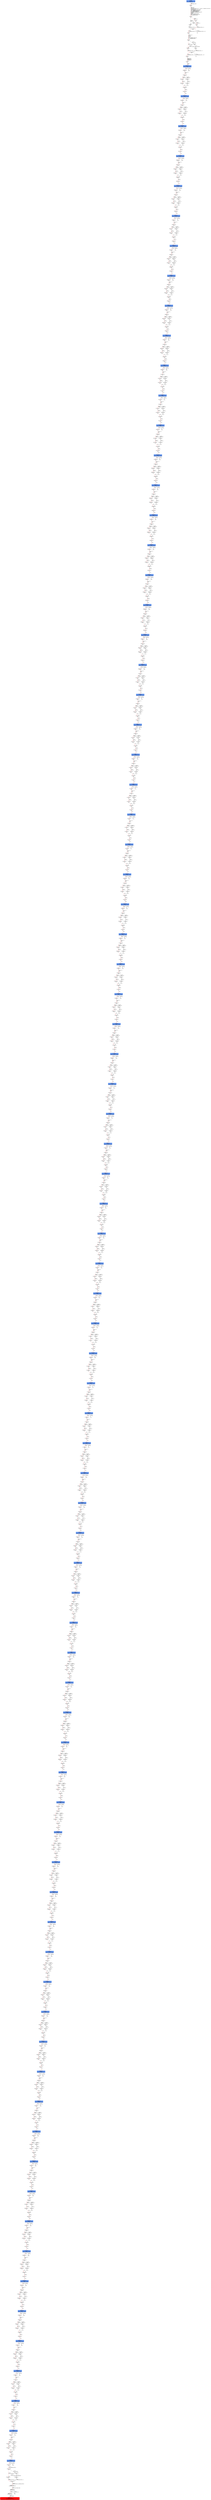 digraph ARG {
node [style="filled" shape="box" color="white"]
0 [fillcolor="cornflowerblue" label="0 @ N20\nmain entry\nAbstractionState: ABS0: true\n" id="0"]
44 [label="44 @ N61\nmain\n" id="44"]
45 [label="45 @ N24\nmain\n" id="45"]
50 [label="50 @ N26\nmain\n" id="50"]
53 [label="53 @ N28\nmain\n" id="53"]
54 [label="54 @ N29\nmain\n" id="54"]
56 [label="56 @ N35\nmain\n" id="56"]
61 [label="61 @ N38\nmain\n" id="61"]
64 [label="64 @ N39\nmain\n" id="64"]
65 [label="65 @ N40\nmain\n" id="65"]
67 [label="67 @ N43\nmain\n" id="67"]
96389 [fillcolor="cornflowerblue" label="96389 @ N44\nmain\nAbstractionState: ABS6483\n" id="96389"]
96390 [label="96390 @ N45\nmain\n" id="96390"]
96409 [label="96409 @ N48\nmain\n" id="96409"]
96411 [label="96411 @ N50\nmain\n" id="96411"]
96412 [label="96412 @ N52\nmain\n" id="96412"]
96416 [label="96416 @ N49\nmain\n" id="96416"]
96417 [label="96417 @ N54\nmain\n" id="96417"]
96419 [fillcolor="cornflowerblue" label="96419 @ N44\nmain\nAbstractionState: ABS6485\n" id="96419"]
96420 [label="96420 @ N45\nmain\n" id="96420"]
96439 [label="96439 @ N48\nmain\n" id="96439"]
96441 [label="96441 @ N50\nmain\n" id="96441"]
96442 [label="96442 @ N52\nmain\n" id="96442"]
96446 [label="96446 @ N49\nmain\n" id="96446"]
96447 [label="96447 @ N54\nmain\n" id="96447"]
96449 [fillcolor="cornflowerblue" label="96449 @ N44\nmain\nAbstractionState: ABS6487\n" id="96449"]
96450 [label="96450 @ N45\nmain\n" id="96450"]
96469 [label="96469 @ N48\nmain\n" id="96469"]
96471 [label="96471 @ N50\nmain\n" id="96471"]
96472 [label="96472 @ N52\nmain\n" id="96472"]
96476 [label="96476 @ N49\nmain\n" id="96476"]
96477 [label="96477 @ N54\nmain\n" id="96477"]
96479 [fillcolor="cornflowerblue" label="96479 @ N44\nmain\nAbstractionState: ABS6489\n" id="96479"]
96480 [label="96480 @ N45\nmain\n" id="96480"]
96499 [label="96499 @ N48\nmain\n" id="96499"]
96501 [label="96501 @ N50\nmain\n" id="96501"]
96502 [label="96502 @ N52\nmain\n" id="96502"]
96506 [label="96506 @ N49\nmain\n" id="96506"]
96507 [label="96507 @ N54\nmain\n" id="96507"]
96509 [fillcolor="cornflowerblue" label="96509 @ N44\nmain\nAbstractionState: ABS6491\n" id="96509"]
96510 [label="96510 @ N45\nmain\n" id="96510"]
96529 [label="96529 @ N48\nmain\n" id="96529"]
96531 [label="96531 @ N50\nmain\n" id="96531"]
96532 [label="96532 @ N52\nmain\n" id="96532"]
96536 [label="96536 @ N49\nmain\n" id="96536"]
96537 [label="96537 @ N54\nmain\n" id="96537"]
96539 [fillcolor="cornflowerblue" label="96539 @ N44\nmain\nAbstractionState: ABS6493\n" id="96539"]
96540 [label="96540 @ N45\nmain\n" id="96540"]
96559 [label="96559 @ N48\nmain\n" id="96559"]
96561 [label="96561 @ N50\nmain\n" id="96561"]
96562 [label="96562 @ N52\nmain\n" id="96562"]
96566 [label="96566 @ N49\nmain\n" id="96566"]
96567 [label="96567 @ N54\nmain\n" id="96567"]
96569 [fillcolor="cornflowerblue" label="96569 @ N44\nmain\nAbstractionState: ABS6495\n" id="96569"]
96570 [label="96570 @ N45\nmain\n" id="96570"]
96589 [label="96589 @ N48\nmain\n" id="96589"]
96591 [label="96591 @ N50\nmain\n" id="96591"]
96592 [label="96592 @ N52\nmain\n" id="96592"]
96596 [label="96596 @ N49\nmain\n" id="96596"]
96597 [label="96597 @ N54\nmain\n" id="96597"]
96599 [fillcolor="cornflowerblue" label="96599 @ N44\nmain\nAbstractionState: ABS6497\n" id="96599"]
96600 [label="96600 @ N45\nmain\n" id="96600"]
96619 [label="96619 @ N48\nmain\n" id="96619"]
96621 [label="96621 @ N50\nmain\n" id="96621"]
96622 [label="96622 @ N52\nmain\n" id="96622"]
96626 [label="96626 @ N49\nmain\n" id="96626"]
96627 [label="96627 @ N54\nmain\n" id="96627"]
96629 [fillcolor="cornflowerblue" label="96629 @ N44\nmain\nAbstractionState: ABS6499\n" id="96629"]
96630 [label="96630 @ N45\nmain\n" id="96630"]
96649 [label="96649 @ N48\nmain\n" id="96649"]
96651 [label="96651 @ N50\nmain\n" id="96651"]
96652 [label="96652 @ N52\nmain\n" id="96652"]
96656 [label="96656 @ N49\nmain\n" id="96656"]
96657 [label="96657 @ N54\nmain\n" id="96657"]
96659 [fillcolor="cornflowerblue" label="96659 @ N44\nmain\nAbstractionState: ABS6501\n" id="96659"]
96660 [label="96660 @ N45\nmain\n" id="96660"]
96679 [label="96679 @ N48\nmain\n" id="96679"]
96681 [label="96681 @ N50\nmain\n" id="96681"]
96682 [label="96682 @ N52\nmain\n" id="96682"]
96686 [label="96686 @ N49\nmain\n" id="96686"]
96687 [label="96687 @ N54\nmain\n" id="96687"]
96689 [fillcolor="cornflowerblue" label="96689 @ N44\nmain\nAbstractionState: ABS6503\n" id="96689"]
96690 [label="96690 @ N45\nmain\n" id="96690"]
96709 [label="96709 @ N48\nmain\n" id="96709"]
96711 [label="96711 @ N50\nmain\n" id="96711"]
96712 [label="96712 @ N52\nmain\n" id="96712"]
96716 [label="96716 @ N49\nmain\n" id="96716"]
96717 [label="96717 @ N54\nmain\n" id="96717"]
96719 [fillcolor="cornflowerblue" label="96719 @ N44\nmain\nAbstractionState: ABS6505\n" id="96719"]
96720 [label="96720 @ N45\nmain\n" id="96720"]
96739 [label="96739 @ N48\nmain\n" id="96739"]
96741 [label="96741 @ N50\nmain\n" id="96741"]
96742 [label="96742 @ N52\nmain\n" id="96742"]
96746 [label="96746 @ N49\nmain\n" id="96746"]
96747 [label="96747 @ N54\nmain\n" id="96747"]
96749 [fillcolor="cornflowerblue" label="96749 @ N44\nmain\nAbstractionState: ABS6507\n" id="96749"]
96750 [label="96750 @ N45\nmain\n" id="96750"]
96769 [label="96769 @ N48\nmain\n" id="96769"]
96771 [label="96771 @ N50\nmain\n" id="96771"]
96772 [label="96772 @ N52\nmain\n" id="96772"]
96776 [label="96776 @ N49\nmain\n" id="96776"]
96777 [label="96777 @ N54\nmain\n" id="96777"]
96779 [fillcolor="cornflowerblue" label="96779 @ N44\nmain\nAbstractionState: ABS6509\n" id="96779"]
96780 [label="96780 @ N45\nmain\n" id="96780"]
96799 [label="96799 @ N48\nmain\n" id="96799"]
96801 [label="96801 @ N50\nmain\n" id="96801"]
96802 [label="96802 @ N52\nmain\n" id="96802"]
96806 [label="96806 @ N49\nmain\n" id="96806"]
96807 [label="96807 @ N54\nmain\n" id="96807"]
96809 [fillcolor="cornflowerblue" label="96809 @ N44\nmain\nAbstractionState: ABS6511\n" id="96809"]
96810 [label="96810 @ N45\nmain\n" id="96810"]
96829 [label="96829 @ N48\nmain\n" id="96829"]
96831 [label="96831 @ N50\nmain\n" id="96831"]
96832 [label="96832 @ N52\nmain\n" id="96832"]
96836 [label="96836 @ N49\nmain\n" id="96836"]
96837 [label="96837 @ N54\nmain\n" id="96837"]
96839 [fillcolor="cornflowerblue" label="96839 @ N44\nmain\nAbstractionState: ABS6513\n" id="96839"]
96840 [label="96840 @ N45\nmain\n" id="96840"]
96859 [label="96859 @ N48\nmain\n" id="96859"]
96861 [label="96861 @ N50\nmain\n" id="96861"]
96862 [label="96862 @ N52\nmain\n" id="96862"]
96866 [label="96866 @ N49\nmain\n" id="96866"]
96867 [label="96867 @ N54\nmain\n" id="96867"]
96869 [fillcolor="cornflowerblue" label="96869 @ N44\nmain\nAbstractionState: ABS6515\n" id="96869"]
96870 [label="96870 @ N45\nmain\n" id="96870"]
96889 [label="96889 @ N48\nmain\n" id="96889"]
96891 [label="96891 @ N50\nmain\n" id="96891"]
96892 [label="96892 @ N52\nmain\n" id="96892"]
96896 [label="96896 @ N49\nmain\n" id="96896"]
96897 [label="96897 @ N54\nmain\n" id="96897"]
96899 [fillcolor="cornflowerblue" label="96899 @ N44\nmain\nAbstractionState: ABS6517\n" id="96899"]
96900 [label="96900 @ N45\nmain\n" id="96900"]
96919 [label="96919 @ N48\nmain\n" id="96919"]
96921 [label="96921 @ N50\nmain\n" id="96921"]
96922 [label="96922 @ N52\nmain\n" id="96922"]
96926 [label="96926 @ N49\nmain\n" id="96926"]
96927 [label="96927 @ N54\nmain\n" id="96927"]
96929 [fillcolor="cornflowerblue" label="96929 @ N44\nmain\nAbstractionState: ABS6519\n" id="96929"]
96930 [label="96930 @ N45\nmain\n" id="96930"]
96949 [label="96949 @ N48\nmain\n" id="96949"]
96951 [label="96951 @ N50\nmain\n" id="96951"]
96952 [label="96952 @ N52\nmain\n" id="96952"]
96956 [label="96956 @ N49\nmain\n" id="96956"]
96957 [label="96957 @ N54\nmain\n" id="96957"]
96959 [fillcolor="cornflowerblue" label="96959 @ N44\nmain\nAbstractionState: ABS6521\n" id="96959"]
96960 [label="96960 @ N45\nmain\n" id="96960"]
96979 [label="96979 @ N48\nmain\n" id="96979"]
96981 [label="96981 @ N50\nmain\n" id="96981"]
96982 [label="96982 @ N52\nmain\n" id="96982"]
96986 [label="96986 @ N49\nmain\n" id="96986"]
96987 [label="96987 @ N54\nmain\n" id="96987"]
96989 [fillcolor="cornflowerblue" label="96989 @ N44\nmain\nAbstractionState: ABS6523\n" id="96989"]
96990 [label="96990 @ N45\nmain\n" id="96990"]
97009 [label="97009 @ N48\nmain\n" id="97009"]
97011 [label="97011 @ N50\nmain\n" id="97011"]
97012 [label="97012 @ N52\nmain\n" id="97012"]
97016 [label="97016 @ N49\nmain\n" id="97016"]
97017 [label="97017 @ N54\nmain\n" id="97017"]
97019 [fillcolor="cornflowerblue" label="97019 @ N44\nmain\nAbstractionState: ABS6525\n" id="97019"]
97020 [label="97020 @ N45\nmain\n" id="97020"]
97039 [label="97039 @ N48\nmain\n" id="97039"]
97041 [label="97041 @ N50\nmain\n" id="97041"]
97042 [label="97042 @ N52\nmain\n" id="97042"]
97046 [label="97046 @ N49\nmain\n" id="97046"]
97047 [label="97047 @ N54\nmain\n" id="97047"]
97049 [fillcolor="cornflowerblue" label="97049 @ N44\nmain\nAbstractionState: ABS6527\n" id="97049"]
97050 [label="97050 @ N45\nmain\n" id="97050"]
97069 [label="97069 @ N48\nmain\n" id="97069"]
97071 [label="97071 @ N50\nmain\n" id="97071"]
97072 [label="97072 @ N52\nmain\n" id="97072"]
97076 [label="97076 @ N49\nmain\n" id="97076"]
97077 [label="97077 @ N54\nmain\n" id="97077"]
97079 [fillcolor="cornflowerblue" label="97079 @ N44\nmain\nAbstractionState: ABS6529\n" id="97079"]
97080 [label="97080 @ N45\nmain\n" id="97080"]
97099 [label="97099 @ N48\nmain\n" id="97099"]
97101 [label="97101 @ N50\nmain\n" id="97101"]
97102 [label="97102 @ N52\nmain\n" id="97102"]
97106 [label="97106 @ N49\nmain\n" id="97106"]
97107 [label="97107 @ N54\nmain\n" id="97107"]
97109 [fillcolor="cornflowerblue" label="97109 @ N44\nmain\nAbstractionState: ABS6531\n" id="97109"]
97110 [label="97110 @ N45\nmain\n" id="97110"]
97129 [label="97129 @ N48\nmain\n" id="97129"]
97131 [label="97131 @ N50\nmain\n" id="97131"]
97132 [label="97132 @ N52\nmain\n" id="97132"]
97136 [label="97136 @ N49\nmain\n" id="97136"]
97137 [label="97137 @ N54\nmain\n" id="97137"]
97139 [fillcolor="cornflowerblue" label="97139 @ N44\nmain\nAbstractionState: ABS6533\n" id="97139"]
97140 [label="97140 @ N45\nmain\n" id="97140"]
97159 [label="97159 @ N48\nmain\n" id="97159"]
97161 [label="97161 @ N50\nmain\n" id="97161"]
97162 [label="97162 @ N52\nmain\n" id="97162"]
97166 [label="97166 @ N49\nmain\n" id="97166"]
97167 [label="97167 @ N54\nmain\n" id="97167"]
97169 [fillcolor="cornflowerblue" label="97169 @ N44\nmain\nAbstractionState: ABS6535\n" id="97169"]
97170 [label="97170 @ N45\nmain\n" id="97170"]
97189 [label="97189 @ N48\nmain\n" id="97189"]
97191 [label="97191 @ N50\nmain\n" id="97191"]
97192 [label="97192 @ N52\nmain\n" id="97192"]
97196 [label="97196 @ N49\nmain\n" id="97196"]
97197 [label="97197 @ N54\nmain\n" id="97197"]
97199 [fillcolor="cornflowerblue" label="97199 @ N44\nmain\nAbstractionState: ABS6537\n" id="97199"]
97200 [label="97200 @ N45\nmain\n" id="97200"]
97219 [label="97219 @ N48\nmain\n" id="97219"]
97221 [label="97221 @ N50\nmain\n" id="97221"]
97222 [label="97222 @ N52\nmain\n" id="97222"]
97226 [label="97226 @ N49\nmain\n" id="97226"]
97227 [label="97227 @ N54\nmain\n" id="97227"]
97229 [fillcolor="cornflowerblue" label="97229 @ N44\nmain\nAbstractionState: ABS6539\n" id="97229"]
97230 [label="97230 @ N45\nmain\n" id="97230"]
97249 [label="97249 @ N48\nmain\n" id="97249"]
97251 [label="97251 @ N50\nmain\n" id="97251"]
97252 [label="97252 @ N52\nmain\n" id="97252"]
97256 [label="97256 @ N49\nmain\n" id="97256"]
97257 [label="97257 @ N54\nmain\n" id="97257"]
97259 [fillcolor="cornflowerblue" label="97259 @ N44\nmain\nAbstractionState: ABS6541\n" id="97259"]
97260 [label="97260 @ N45\nmain\n" id="97260"]
97279 [label="97279 @ N48\nmain\n" id="97279"]
97281 [label="97281 @ N50\nmain\n" id="97281"]
97282 [label="97282 @ N52\nmain\n" id="97282"]
97286 [label="97286 @ N49\nmain\n" id="97286"]
97287 [label="97287 @ N54\nmain\n" id="97287"]
97289 [fillcolor="cornflowerblue" label="97289 @ N44\nmain\nAbstractionState: ABS6543\n" id="97289"]
97290 [label="97290 @ N45\nmain\n" id="97290"]
97309 [label="97309 @ N48\nmain\n" id="97309"]
97311 [label="97311 @ N50\nmain\n" id="97311"]
97312 [label="97312 @ N52\nmain\n" id="97312"]
97316 [label="97316 @ N49\nmain\n" id="97316"]
97317 [label="97317 @ N54\nmain\n" id="97317"]
97319 [fillcolor="cornflowerblue" label="97319 @ N44\nmain\nAbstractionState: ABS6545\n" id="97319"]
97320 [label="97320 @ N45\nmain\n" id="97320"]
97339 [label="97339 @ N48\nmain\n" id="97339"]
97341 [label="97341 @ N50\nmain\n" id="97341"]
97342 [label="97342 @ N52\nmain\n" id="97342"]
97346 [label="97346 @ N49\nmain\n" id="97346"]
97347 [label="97347 @ N54\nmain\n" id="97347"]
97349 [fillcolor="cornflowerblue" label="97349 @ N44\nmain\nAbstractionState: ABS6547\n" id="97349"]
97350 [label="97350 @ N45\nmain\n" id="97350"]
97369 [label="97369 @ N48\nmain\n" id="97369"]
97371 [label="97371 @ N50\nmain\n" id="97371"]
97372 [label="97372 @ N52\nmain\n" id="97372"]
97376 [label="97376 @ N49\nmain\n" id="97376"]
97377 [label="97377 @ N54\nmain\n" id="97377"]
97379 [fillcolor="cornflowerblue" label="97379 @ N44\nmain\nAbstractionState: ABS6549\n" id="97379"]
97380 [label="97380 @ N45\nmain\n" id="97380"]
97399 [label="97399 @ N48\nmain\n" id="97399"]
97401 [label="97401 @ N50\nmain\n" id="97401"]
97402 [label="97402 @ N52\nmain\n" id="97402"]
97406 [label="97406 @ N49\nmain\n" id="97406"]
97407 [label="97407 @ N54\nmain\n" id="97407"]
97409 [fillcolor="cornflowerblue" label="97409 @ N44\nmain\nAbstractionState: ABS6551\n" id="97409"]
97410 [label="97410 @ N45\nmain\n" id="97410"]
97429 [label="97429 @ N48\nmain\n" id="97429"]
97431 [label="97431 @ N50\nmain\n" id="97431"]
97432 [label="97432 @ N52\nmain\n" id="97432"]
97436 [label="97436 @ N49\nmain\n" id="97436"]
97437 [label="97437 @ N54\nmain\n" id="97437"]
97439 [fillcolor="cornflowerblue" label="97439 @ N44\nmain\nAbstractionState: ABS6553\n" id="97439"]
97440 [label="97440 @ N45\nmain\n" id="97440"]
97459 [label="97459 @ N48\nmain\n" id="97459"]
97461 [label="97461 @ N50\nmain\n" id="97461"]
97462 [label="97462 @ N52\nmain\n" id="97462"]
97466 [label="97466 @ N49\nmain\n" id="97466"]
97467 [label="97467 @ N54\nmain\n" id="97467"]
97469 [fillcolor="cornflowerblue" label="97469 @ N44\nmain\nAbstractionState: ABS6555\n" id="97469"]
97470 [label="97470 @ N45\nmain\n" id="97470"]
97489 [label="97489 @ N48\nmain\n" id="97489"]
97491 [label="97491 @ N50\nmain\n" id="97491"]
97492 [label="97492 @ N52\nmain\n" id="97492"]
97496 [label="97496 @ N49\nmain\n" id="97496"]
97497 [label="97497 @ N54\nmain\n" id="97497"]
97499 [fillcolor="cornflowerblue" label="97499 @ N44\nmain\nAbstractionState: ABS6557\n" id="97499"]
97500 [label="97500 @ N45\nmain\n" id="97500"]
97519 [label="97519 @ N48\nmain\n" id="97519"]
97521 [label="97521 @ N50\nmain\n" id="97521"]
97522 [label="97522 @ N52\nmain\n" id="97522"]
97526 [label="97526 @ N49\nmain\n" id="97526"]
97527 [label="97527 @ N54\nmain\n" id="97527"]
97529 [fillcolor="cornflowerblue" label="97529 @ N44\nmain\nAbstractionState: ABS6559\n" id="97529"]
97530 [label="97530 @ N45\nmain\n" id="97530"]
97549 [label="97549 @ N48\nmain\n" id="97549"]
97551 [label="97551 @ N50\nmain\n" id="97551"]
97552 [label="97552 @ N52\nmain\n" id="97552"]
97556 [label="97556 @ N49\nmain\n" id="97556"]
97557 [label="97557 @ N54\nmain\n" id="97557"]
97559 [fillcolor="cornflowerblue" label="97559 @ N44\nmain\nAbstractionState: ABS6561\n" id="97559"]
97560 [label="97560 @ N45\nmain\n" id="97560"]
97579 [label="97579 @ N48\nmain\n" id="97579"]
97581 [label="97581 @ N50\nmain\n" id="97581"]
97582 [label="97582 @ N52\nmain\n" id="97582"]
97586 [label="97586 @ N49\nmain\n" id="97586"]
97587 [label="97587 @ N54\nmain\n" id="97587"]
97589 [fillcolor="cornflowerblue" label="97589 @ N44\nmain\nAbstractionState: ABS6563\n" id="97589"]
97590 [label="97590 @ N45\nmain\n" id="97590"]
97609 [label="97609 @ N48\nmain\n" id="97609"]
97611 [label="97611 @ N50\nmain\n" id="97611"]
97612 [label="97612 @ N52\nmain\n" id="97612"]
97616 [label="97616 @ N49\nmain\n" id="97616"]
97617 [label="97617 @ N54\nmain\n" id="97617"]
97619 [fillcolor="cornflowerblue" label="97619 @ N44\nmain\nAbstractionState: ABS6565\n" id="97619"]
97620 [label="97620 @ N45\nmain\n" id="97620"]
97639 [label="97639 @ N48\nmain\n" id="97639"]
97641 [label="97641 @ N50\nmain\n" id="97641"]
97642 [label="97642 @ N52\nmain\n" id="97642"]
97646 [label="97646 @ N49\nmain\n" id="97646"]
97647 [label="97647 @ N54\nmain\n" id="97647"]
97649 [fillcolor="cornflowerblue" label="97649 @ N44\nmain\nAbstractionState: ABS6567\n" id="97649"]
97650 [label="97650 @ N45\nmain\n" id="97650"]
97669 [label="97669 @ N48\nmain\n" id="97669"]
97671 [label="97671 @ N50\nmain\n" id="97671"]
97672 [label="97672 @ N52\nmain\n" id="97672"]
97676 [label="97676 @ N49\nmain\n" id="97676"]
97677 [label="97677 @ N54\nmain\n" id="97677"]
97679 [fillcolor="cornflowerblue" label="97679 @ N44\nmain\nAbstractionState: ABS6569\n" id="97679"]
97680 [label="97680 @ N45\nmain\n" id="97680"]
97699 [label="97699 @ N48\nmain\n" id="97699"]
97701 [label="97701 @ N50\nmain\n" id="97701"]
97702 [label="97702 @ N52\nmain\n" id="97702"]
97706 [label="97706 @ N49\nmain\n" id="97706"]
97707 [label="97707 @ N54\nmain\n" id="97707"]
97709 [fillcolor="cornflowerblue" label="97709 @ N44\nmain\nAbstractionState: ABS6571\n" id="97709"]
97710 [label="97710 @ N45\nmain\n" id="97710"]
97729 [label="97729 @ N48\nmain\n" id="97729"]
97731 [label="97731 @ N50\nmain\n" id="97731"]
97732 [label="97732 @ N52\nmain\n" id="97732"]
97736 [label="97736 @ N49\nmain\n" id="97736"]
97737 [label="97737 @ N54\nmain\n" id="97737"]
97739 [fillcolor="cornflowerblue" label="97739 @ N44\nmain\nAbstractionState: ABS6573\n" id="97739"]
97740 [label="97740 @ N45\nmain\n" id="97740"]
97759 [label="97759 @ N48\nmain\n" id="97759"]
97761 [label="97761 @ N50\nmain\n" id="97761"]
97762 [label="97762 @ N52\nmain\n" id="97762"]
97766 [label="97766 @ N49\nmain\n" id="97766"]
97767 [label="97767 @ N54\nmain\n" id="97767"]
97769 [fillcolor="cornflowerblue" label="97769 @ N44\nmain\nAbstractionState: ABS6575\n" id="97769"]
97770 [label="97770 @ N45\nmain\n" id="97770"]
97789 [label="97789 @ N48\nmain\n" id="97789"]
97791 [label="97791 @ N50\nmain\n" id="97791"]
97792 [label="97792 @ N52\nmain\n" id="97792"]
97796 [label="97796 @ N49\nmain\n" id="97796"]
97797 [label="97797 @ N54\nmain\n" id="97797"]
97799 [fillcolor="cornflowerblue" label="97799 @ N44\nmain\nAbstractionState: ABS6577\n" id="97799"]
97800 [label="97800 @ N45\nmain\n" id="97800"]
97819 [label="97819 @ N48\nmain\n" id="97819"]
97821 [label="97821 @ N50\nmain\n" id="97821"]
97822 [label="97822 @ N52\nmain\n" id="97822"]
97826 [label="97826 @ N49\nmain\n" id="97826"]
97827 [label="97827 @ N54\nmain\n" id="97827"]
97829 [fillcolor="cornflowerblue" label="97829 @ N44\nmain\nAbstractionState: ABS6579\n" id="97829"]
97830 [label="97830 @ N45\nmain\n" id="97830"]
97849 [label="97849 @ N48\nmain\n" id="97849"]
97851 [label="97851 @ N50\nmain\n" id="97851"]
97852 [label="97852 @ N52\nmain\n" id="97852"]
97856 [label="97856 @ N49\nmain\n" id="97856"]
97857 [label="97857 @ N54\nmain\n" id="97857"]
97859 [fillcolor="cornflowerblue" label="97859 @ N44\nmain\nAbstractionState: ABS6581\n" id="97859"]
97860 [label="97860 @ N45\nmain\n" id="97860"]
97879 [label="97879 @ N48\nmain\n" id="97879"]
97881 [label="97881 @ N50\nmain\n" id="97881"]
97882 [label="97882 @ N52\nmain\n" id="97882"]
97886 [label="97886 @ N49\nmain\n" id="97886"]
97887 [label="97887 @ N54\nmain\n" id="97887"]
97889 [fillcolor="cornflowerblue" label="97889 @ N44\nmain\nAbstractionState: ABS6583\n" id="97889"]
97890 [label="97890 @ N45\nmain\n" id="97890"]
97909 [label="97909 @ N48\nmain\n" id="97909"]
97911 [label="97911 @ N50\nmain\n" id="97911"]
97912 [label="97912 @ N52\nmain\n" id="97912"]
97916 [label="97916 @ N49\nmain\n" id="97916"]
97917 [label="97917 @ N54\nmain\n" id="97917"]
97919 [fillcolor="cornflowerblue" label="97919 @ N44\nmain\nAbstractionState: ABS6585\n" id="97919"]
97920 [label="97920 @ N45\nmain\n" id="97920"]
97939 [label="97939 @ N48\nmain\n" id="97939"]
97941 [label="97941 @ N50\nmain\n" id="97941"]
97942 [label="97942 @ N52\nmain\n" id="97942"]
97946 [label="97946 @ N49\nmain\n" id="97946"]
97947 [label="97947 @ N54\nmain\n" id="97947"]
97949 [fillcolor="cornflowerblue" label="97949 @ N44\nmain\nAbstractionState: ABS6587\n" id="97949"]
97950 [label="97950 @ N45\nmain\n" id="97950"]
97969 [label="97969 @ N48\nmain\n" id="97969"]
97971 [label="97971 @ N50\nmain\n" id="97971"]
97972 [label="97972 @ N52\nmain\n" id="97972"]
97976 [label="97976 @ N49\nmain\n" id="97976"]
97977 [label="97977 @ N54\nmain\n" id="97977"]
97979 [fillcolor="cornflowerblue" label="97979 @ N44\nmain\nAbstractionState: ABS6589\n" id="97979"]
97980 [label="97980 @ N45\nmain\n" id="97980"]
97999 [label="97999 @ N48\nmain\n" id="97999"]
98001 [label="98001 @ N50\nmain\n" id="98001"]
98002 [label="98002 @ N52\nmain\n" id="98002"]
98006 [label="98006 @ N49\nmain\n" id="98006"]
98007 [label="98007 @ N54\nmain\n" id="98007"]
98009 [fillcolor="cornflowerblue" label="98009 @ N44\nmain\nAbstractionState: ABS6591\n" id="98009"]
98010 [label="98010 @ N45\nmain\n" id="98010"]
98029 [label="98029 @ N48\nmain\n" id="98029"]
98031 [label="98031 @ N50\nmain\n" id="98031"]
98032 [label="98032 @ N52\nmain\n" id="98032"]
98036 [label="98036 @ N49\nmain\n" id="98036"]
98037 [label="98037 @ N54\nmain\n" id="98037"]
98039 [fillcolor="cornflowerblue" label="98039 @ N44\nmain\nAbstractionState: ABS6593\n" id="98039"]
98040 [label="98040 @ N45\nmain\n" id="98040"]
98059 [label="98059 @ N48\nmain\n" id="98059"]
98061 [label="98061 @ N50\nmain\n" id="98061"]
98062 [label="98062 @ N52\nmain\n" id="98062"]
98066 [label="98066 @ N49\nmain\n" id="98066"]
98067 [label="98067 @ N54\nmain\n" id="98067"]
98069 [fillcolor="cornflowerblue" label="98069 @ N44\nmain\nAbstractionState: ABS6595\n" id="98069"]
98070 [label="98070 @ N45\nmain\n" id="98070"]
98089 [label="98089 @ N48\nmain\n" id="98089"]
98091 [label="98091 @ N50\nmain\n" id="98091"]
98092 [label="98092 @ N52\nmain\n" id="98092"]
98096 [label="98096 @ N49\nmain\n" id="98096"]
98097 [label="98097 @ N54\nmain\n" id="98097"]
98099 [fillcolor="cornflowerblue" label="98099 @ N44\nmain\nAbstractionState: ABS6597\n" id="98099"]
98100 [label="98100 @ N45\nmain\n" id="98100"]
98119 [label="98119 @ N48\nmain\n" id="98119"]
98121 [label="98121 @ N50\nmain\n" id="98121"]
98122 [label="98122 @ N52\nmain\n" id="98122"]
98126 [label="98126 @ N49\nmain\n" id="98126"]
98127 [label="98127 @ N54\nmain\n" id="98127"]
98129 [fillcolor="cornflowerblue" label="98129 @ N44\nmain\nAbstractionState: ABS6599\n" id="98129"]
98130 [label="98130 @ N45\nmain\n" id="98130"]
98149 [label="98149 @ N48\nmain\n" id="98149"]
98151 [label="98151 @ N50\nmain\n" id="98151"]
98152 [label="98152 @ N52\nmain\n" id="98152"]
98156 [label="98156 @ N49\nmain\n" id="98156"]
98157 [label="98157 @ N54\nmain\n" id="98157"]
98159 [fillcolor="cornflowerblue" label="98159 @ N44\nmain\nAbstractionState: ABS6601\n" id="98159"]
98160 [label="98160 @ N45\nmain\n" id="98160"]
98179 [label="98179 @ N48\nmain\n" id="98179"]
98181 [label="98181 @ N50\nmain\n" id="98181"]
98182 [label="98182 @ N52\nmain\n" id="98182"]
98186 [label="98186 @ N49\nmain\n" id="98186"]
98187 [label="98187 @ N54\nmain\n" id="98187"]
98189 [fillcolor="cornflowerblue" label="98189 @ N44\nmain\nAbstractionState: ABS6603\n" id="98189"]
98190 [label="98190 @ N45\nmain\n" id="98190"]
98209 [label="98209 @ N48\nmain\n" id="98209"]
98211 [label="98211 @ N50\nmain\n" id="98211"]
98212 [label="98212 @ N52\nmain\n" id="98212"]
98216 [label="98216 @ N49\nmain\n" id="98216"]
98217 [label="98217 @ N54\nmain\n" id="98217"]
98219 [fillcolor="cornflowerblue" label="98219 @ N44\nmain\nAbstractionState: ABS6605\n" id="98219"]
98220 [label="98220 @ N45\nmain\n" id="98220"]
98239 [label="98239 @ N48\nmain\n" id="98239"]
98241 [label="98241 @ N50\nmain\n" id="98241"]
98242 [label="98242 @ N52\nmain\n" id="98242"]
98246 [label="98246 @ N49\nmain\n" id="98246"]
98247 [label="98247 @ N54\nmain\n" id="98247"]
98249 [fillcolor="cornflowerblue" label="98249 @ N44\nmain\nAbstractionState: ABS6607\n" id="98249"]
98250 [label="98250 @ N45\nmain\n" id="98250"]
98269 [label="98269 @ N48\nmain\n" id="98269"]
98271 [label="98271 @ N50\nmain\n" id="98271"]
98272 [label="98272 @ N52\nmain\n" id="98272"]
98276 [label="98276 @ N49\nmain\n" id="98276"]
98277 [label="98277 @ N54\nmain\n" id="98277"]
98279 [fillcolor="cornflowerblue" label="98279 @ N44\nmain\nAbstractionState: ABS6609\n" id="98279"]
98280 [label="98280 @ N45\nmain\n" id="98280"]
98299 [label="98299 @ N48\nmain\n" id="98299"]
98301 [label="98301 @ N50\nmain\n" id="98301"]
98302 [label="98302 @ N52\nmain\n" id="98302"]
98306 [label="98306 @ N49\nmain\n" id="98306"]
98307 [label="98307 @ N54\nmain\n" id="98307"]
98309 [fillcolor="cornflowerblue" label="98309 @ N44\nmain\nAbstractionState: ABS6611\n" id="98309"]
98310 [label="98310 @ N45\nmain\n" id="98310"]
98329 [label="98329 @ N48\nmain\n" id="98329"]
98331 [label="98331 @ N50\nmain\n" id="98331"]
98332 [label="98332 @ N52\nmain\n" id="98332"]
98336 [label="98336 @ N49\nmain\n" id="98336"]
98337 [label="98337 @ N54\nmain\n" id="98337"]
98339 [fillcolor="cornflowerblue" label="98339 @ N44\nmain\nAbstractionState: ABS6613\n" id="98339"]
98340 [label="98340 @ N45\nmain\n" id="98340"]
98359 [label="98359 @ N48\nmain\n" id="98359"]
98361 [label="98361 @ N50\nmain\n" id="98361"]
98362 [label="98362 @ N52\nmain\n" id="98362"]
98366 [label="98366 @ N49\nmain\n" id="98366"]
98367 [label="98367 @ N54\nmain\n" id="98367"]
98369 [fillcolor="cornflowerblue" label="98369 @ N44\nmain\nAbstractionState: ABS6615\n" id="98369"]
98370 [label="98370 @ N45\nmain\n" id="98370"]
98389 [label="98389 @ N48\nmain\n" id="98389"]
98391 [label="98391 @ N50\nmain\n" id="98391"]
98392 [label="98392 @ N52\nmain\n" id="98392"]
98396 [label="98396 @ N49\nmain\n" id="98396"]
98397 [label="98397 @ N54\nmain\n" id="98397"]
98399 [fillcolor="cornflowerblue" label="98399 @ N44\nmain\nAbstractionState: ABS6617\n" id="98399"]
98400 [label="98400 @ N45\nmain\n" id="98400"]
98419 [label="98419 @ N48\nmain\n" id="98419"]
98421 [label="98421 @ N50\nmain\n" id="98421"]
98422 [label="98422 @ N52\nmain\n" id="98422"]
98426 [label="98426 @ N49\nmain\n" id="98426"]
98427 [label="98427 @ N54\nmain\n" id="98427"]
98429 [fillcolor="cornflowerblue" label="98429 @ N44\nmain\nAbstractionState: ABS6619\n" id="98429"]
98430 [label="98430 @ N45\nmain\n" id="98430"]
98449 [label="98449 @ N48\nmain\n" id="98449"]
98451 [label="98451 @ N50\nmain\n" id="98451"]
98452 [label="98452 @ N52\nmain\n" id="98452"]
98456 [label="98456 @ N49\nmain\n" id="98456"]
98457 [label="98457 @ N54\nmain\n" id="98457"]
98459 [fillcolor="cornflowerblue" label="98459 @ N44\nmain\nAbstractionState: ABS6621\n" id="98459"]
98460 [label="98460 @ N45\nmain\n" id="98460"]
98479 [label="98479 @ N48\nmain\n" id="98479"]
98481 [label="98481 @ N50\nmain\n" id="98481"]
98482 [label="98482 @ N52\nmain\n" id="98482"]
98486 [label="98486 @ N49\nmain\n" id="98486"]
98487 [label="98487 @ N54\nmain\n" id="98487"]
98489 [fillcolor="cornflowerblue" label="98489 @ N44\nmain\nAbstractionState: ABS6623\n" id="98489"]
98490 [label="98490 @ N45\nmain\n" id="98490"]
98509 [label="98509 @ N48\nmain\n" id="98509"]
98511 [label="98511 @ N50\nmain\n" id="98511"]
98512 [label="98512 @ N52\nmain\n" id="98512"]
98516 [label="98516 @ N49\nmain\n" id="98516"]
98517 [label="98517 @ N54\nmain\n" id="98517"]
98519 [fillcolor="cornflowerblue" label="98519 @ N44\nmain\nAbstractionState: ABS6625\n" id="98519"]
98520 [label="98520 @ N45\nmain\n" id="98520"]
98539 [label="98539 @ N48\nmain\n" id="98539"]
98541 [label="98541 @ N50\nmain\n" id="98541"]
98542 [label="98542 @ N52\nmain\n" id="98542"]
98546 [label="98546 @ N49\nmain\n" id="98546"]
98547 [label="98547 @ N54\nmain\n" id="98547"]
98549 [fillcolor="cornflowerblue" label="98549 @ N44\nmain\nAbstractionState: ABS6627\n" id="98549"]
98550 [label="98550 @ N45\nmain\n" id="98550"]
98569 [label="98569 @ N48\nmain\n" id="98569"]
98571 [label="98571 @ N50\nmain\n" id="98571"]
98572 [label="98572 @ N52\nmain\n" id="98572"]
98576 [label="98576 @ N49\nmain\n" id="98576"]
98577 [label="98577 @ N54\nmain\n" id="98577"]
98579 [fillcolor="cornflowerblue" label="98579 @ N44\nmain\nAbstractionState: ABS6629\n" id="98579"]
98580 [label="98580 @ N45\nmain\n" id="98580"]
98599 [label="98599 @ N48\nmain\n" id="98599"]
98601 [label="98601 @ N50\nmain\n" id="98601"]
98602 [label="98602 @ N52\nmain\n" id="98602"]
98606 [label="98606 @ N49\nmain\n" id="98606"]
98607 [label="98607 @ N54\nmain\n" id="98607"]
98609 [fillcolor="cornflowerblue" label="98609 @ N44\nmain\nAbstractionState: ABS6631\n" id="98609"]
98610 [label="98610 @ N45\nmain\n" id="98610"]
98629 [label="98629 @ N48\nmain\n" id="98629"]
98631 [label="98631 @ N50\nmain\n" id="98631"]
98632 [label="98632 @ N52\nmain\n" id="98632"]
98636 [label="98636 @ N49\nmain\n" id="98636"]
98637 [label="98637 @ N54\nmain\n" id="98637"]
98639 [fillcolor="cornflowerblue" label="98639 @ N44\nmain\nAbstractionState: ABS6633\n" id="98639"]
98640 [label="98640 @ N45\nmain\n" id="98640"]
98659 [label="98659 @ N48\nmain\n" id="98659"]
98661 [label="98661 @ N50\nmain\n" id="98661"]
98662 [label="98662 @ N52\nmain\n" id="98662"]
98666 [label="98666 @ N49\nmain\n" id="98666"]
98667 [label="98667 @ N54\nmain\n" id="98667"]
98669 [fillcolor="cornflowerblue" label="98669 @ N44\nmain\nAbstractionState: ABS6635\n" id="98669"]
98670 [label="98670 @ N45\nmain\n" id="98670"]
98689 [label="98689 @ N48\nmain\n" id="98689"]
98691 [label="98691 @ N50\nmain\n" id="98691"]
98692 [label="98692 @ N52\nmain\n" id="98692"]
98696 [label="98696 @ N49\nmain\n" id="98696"]
98697 [label="98697 @ N54\nmain\n" id="98697"]
98699 [fillcolor="cornflowerblue" label="98699 @ N44\nmain\nAbstractionState: ABS6637\n" id="98699"]
98700 [label="98700 @ N45\nmain\n" id="98700"]
98719 [label="98719 @ N48\nmain\n" id="98719"]
98721 [label="98721 @ N50\nmain\n" id="98721"]
98722 [label="98722 @ N52\nmain\n" id="98722"]
98726 [label="98726 @ N49\nmain\n" id="98726"]
98727 [label="98727 @ N54\nmain\n" id="98727"]
98729 [fillcolor="cornflowerblue" label="98729 @ N44\nmain\nAbstractionState: ABS6639\n" id="98729"]
98730 [label="98730 @ N45\nmain\n" id="98730"]
98749 [label="98749 @ N48\nmain\n" id="98749"]
98751 [label="98751 @ N50\nmain\n" id="98751"]
98752 [label="98752 @ N52\nmain\n" id="98752"]
98756 [label="98756 @ N49\nmain\n" id="98756"]
98757 [label="98757 @ N54\nmain\n" id="98757"]
98759 [fillcolor="cornflowerblue" label="98759 @ N44\nmain\nAbstractionState: ABS6641\n" id="98759"]
98760 [label="98760 @ N45\nmain\n" id="98760"]
98779 [label="98779 @ N48\nmain\n" id="98779"]
98781 [label="98781 @ N50\nmain\n" id="98781"]
98782 [label="98782 @ N52\nmain\n" id="98782"]
98786 [label="98786 @ N49\nmain\n" id="98786"]
98787 [label="98787 @ N54\nmain\n" id="98787"]
98789 [fillcolor="cornflowerblue" label="98789 @ N44\nmain\nAbstractionState: ABS6643\n" id="98789"]
98791 [label="98791 @ N46\nmain\n" id="98791"]
98792 [label="98792 @ N55\nmain\n" id="98792"]
98797 [label="98797 @ N58\nmain\n" id="98797"]
98800 [label="98800 @ N59\nmain\n" id="98800"]
98801 [label="98801 @ N11\n__VERIFIER_assert entry\n" id="98801"]
98802 [label="98802 @ N12\n__VERIFIER_assert\n" id="98802"]
98803 [label="98803 @ N14\n__VERIFIER_assert\n" id="98803"]
98806 [fillcolor="red" label="98806 @ N15\n__VERIFIER_assert\nAbstractionState: ABS6644\n AutomatonState: ErrorLabelAutomaton: _predefinedState_ERROR\n" id="98806"]
98793 [label="98793 @ N56\nmain\n" id="98793"]
98795 [label="98795 @ N57\nmain\n" id="98795"]
98780 [label="98780 @ N51\nmain\n" id="98780"]
98784 [label="98784 @ N53\nmain\n" id="98784"]
98750 [label="98750 @ N51\nmain\n" id="98750"]
98754 [label="98754 @ N53\nmain\n" id="98754"]
98720 [label="98720 @ N51\nmain\n" id="98720"]
98724 [label="98724 @ N53\nmain\n" id="98724"]
98690 [label="98690 @ N51\nmain\n" id="98690"]
98694 [label="98694 @ N53\nmain\n" id="98694"]
98660 [label="98660 @ N51\nmain\n" id="98660"]
98664 [label="98664 @ N53\nmain\n" id="98664"]
98630 [label="98630 @ N51\nmain\n" id="98630"]
98634 [label="98634 @ N53\nmain\n" id="98634"]
98600 [label="98600 @ N51\nmain\n" id="98600"]
98604 [label="98604 @ N53\nmain\n" id="98604"]
98570 [label="98570 @ N51\nmain\n" id="98570"]
98574 [label="98574 @ N53\nmain\n" id="98574"]
98540 [label="98540 @ N51\nmain\n" id="98540"]
98544 [label="98544 @ N53\nmain\n" id="98544"]
98510 [label="98510 @ N51\nmain\n" id="98510"]
98514 [label="98514 @ N53\nmain\n" id="98514"]
98480 [label="98480 @ N51\nmain\n" id="98480"]
98484 [label="98484 @ N53\nmain\n" id="98484"]
98450 [label="98450 @ N51\nmain\n" id="98450"]
98454 [label="98454 @ N53\nmain\n" id="98454"]
98420 [label="98420 @ N51\nmain\n" id="98420"]
98424 [label="98424 @ N53\nmain\n" id="98424"]
98390 [label="98390 @ N51\nmain\n" id="98390"]
98394 [label="98394 @ N53\nmain\n" id="98394"]
98360 [label="98360 @ N51\nmain\n" id="98360"]
98364 [label="98364 @ N53\nmain\n" id="98364"]
98330 [label="98330 @ N51\nmain\n" id="98330"]
98334 [label="98334 @ N53\nmain\n" id="98334"]
98300 [label="98300 @ N51\nmain\n" id="98300"]
98304 [label="98304 @ N53\nmain\n" id="98304"]
98270 [label="98270 @ N51\nmain\n" id="98270"]
98274 [label="98274 @ N53\nmain\n" id="98274"]
98240 [label="98240 @ N51\nmain\n" id="98240"]
98244 [label="98244 @ N53\nmain\n" id="98244"]
98210 [label="98210 @ N51\nmain\n" id="98210"]
98214 [label="98214 @ N53\nmain\n" id="98214"]
98180 [label="98180 @ N51\nmain\n" id="98180"]
98184 [label="98184 @ N53\nmain\n" id="98184"]
98150 [label="98150 @ N51\nmain\n" id="98150"]
98154 [label="98154 @ N53\nmain\n" id="98154"]
98120 [label="98120 @ N51\nmain\n" id="98120"]
98124 [label="98124 @ N53\nmain\n" id="98124"]
98090 [label="98090 @ N51\nmain\n" id="98090"]
98094 [label="98094 @ N53\nmain\n" id="98094"]
98060 [label="98060 @ N51\nmain\n" id="98060"]
98064 [label="98064 @ N53\nmain\n" id="98064"]
98030 [label="98030 @ N51\nmain\n" id="98030"]
98034 [label="98034 @ N53\nmain\n" id="98034"]
98000 [label="98000 @ N51\nmain\n" id="98000"]
98004 [label="98004 @ N53\nmain\n" id="98004"]
97970 [label="97970 @ N51\nmain\n" id="97970"]
97974 [label="97974 @ N53\nmain\n" id="97974"]
97940 [label="97940 @ N51\nmain\n" id="97940"]
97944 [label="97944 @ N53\nmain\n" id="97944"]
97910 [label="97910 @ N51\nmain\n" id="97910"]
97914 [label="97914 @ N53\nmain\n" id="97914"]
97880 [label="97880 @ N51\nmain\n" id="97880"]
97884 [label="97884 @ N53\nmain\n" id="97884"]
97850 [label="97850 @ N51\nmain\n" id="97850"]
97854 [label="97854 @ N53\nmain\n" id="97854"]
97820 [label="97820 @ N51\nmain\n" id="97820"]
97824 [label="97824 @ N53\nmain\n" id="97824"]
97790 [label="97790 @ N51\nmain\n" id="97790"]
97794 [label="97794 @ N53\nmain\n" id="97794"]
97760 [label="97760 @ N51\nmain\n" id="97760"]
97764 [label="97764 @ N53\nmain\n" id="97764"]
97730 [label="97730 @ N51\nmain\n" id="97730"]
97734 [label="97734 @ N53\nmain\n" id="97734"]
97700 [label="97700 @ N51\nmain\n" id="97700"]
97704 [label="97704 @ N53\nmain\n" id="97704"]
97670 [label="97670 @ N51\nmain\n" id="97670"]
97674 [label="97674 @ N53\nmain\n" id="97674"]
97640 [label="97640 @ N51\nmain\n" id="97640"]
97644 [label="97644 @ N53\nmain\n" id="97644"]
97610 [label="97610 @ N51\nmain\n" id="97610"]
97614 [label="97614 @ N53\nmain\n" id="97614"]
97580 [label="97580 @ N51\nmain\n" id="97580"]
97584 [label="97584 @ N53\nmain\n" id="97584"]
97550 [label="97550 @ N51\nmain\n" id="97550"]
97554 [label="97554 @ N53\nmain\n" id="97554"]
97520 [label="97520 @ N51\nmain\n" id="97520"]
97524 [label="97524 @ N53\nmain\n" id="97524"]
97490 [label="97490 @ N51\nmain\n" id="97490"]
97494 [label="97494 @ N53\nmain\n" id="97494"]
97460 [label="97460 @ N51\nmain\n" id="97460"]
97464 [label="97464 @ N53\nmain\n" id="97464"]
97430 [label="97430 @ N51\nmain\n" id="97430"]
97434 [label="97434 @ N53\nmain\n" id="97434"]
97400 [label="97400 @ N51\nmain\n" id="97400"]
97404 [label="97404 @ N53\nmain\n" id="97404"]
97370 [label="97370 @ N51\nmain\n" id="97370"]
97374 [label="97374 @ N53\nmain\n" id="97374"]
97340 [label="97340 @ N51\nmain\n" id="97340"]
97344 [label="97344 @ N53\nmain\n" id="97344"]
97310 [label="97310 @ N51\nmain\n" id="97310"]
97314 [label="97314 @ N53\nmain\n" id="97314"]
97280 [label="97280 @ N51\nmain\n" id="97280"]
97284 [label="97284 @ N53\nmain\n" id="97284"]
97250 [label="97250 @ N51\nmain\n" id="97250"]
97254 [label="97254 @ N53\nmain\n" id="97254"]
97220 [label="97220 @ N51\nmain\n" id="97220"]
97224 [label="97224 @ N53\nmain\n" id="97224"]
97190 [label="97190 @ N51\nmain\n" id="97190"]
97194 [label="97194 @ N53\nmain\n" id="97194"]
97160 [label="97160 @ N51\nmain\n" id="97160"]
97164 [label="97164 @ N53\nmain\n" id="97164"]
97130 [label="97130 @ N51\nmain\n" id="97130"]
97134 [label="97134 @ N53\nmain\n" id="97134"]
97100 [label="97100 @ N51\nmain\n" id="97100"]
97104 [label="97104 @ N53\nmain\n" id="97104"]
97070 [label="97070 @ N51\nmain\n" id="97070"]
97074 [label="97074 @ N53\nmain\n" id="97074"]
97040 [label="97040 @ N51\nmain\n" id="97040"]
97044 [label="97044 @ N53\nmain\n" id="97044"]
97010 [label="97010 @ N51\nmain\n" id="97010"]
97014 [label="97014 @ N53\nmain\n" id="97014"]
96980 [label="96980 @ N51\nmain\n" id="96980"]
96984 [label="96984 @ N53\nmain\n" id="96984"]
96950 [label="96950 @ N51\nmain\n" id="96950"]
96954 [label="96954 @ N53\nmain\n" id="96954"]
96920 [label="96920 @ N51\nmain\n" id="96920"]
96924 [label="96924 @ N53\nmain\n" id="96924"]
96890 [label="96890 @ N51\nmain\n" id="96890"]
96894 [label="96894 @ N53\nmain\n" id="96894"]
96860 [label="96860 @ N51\nmain\n" id="96860"]
96864 [label="96864 @ N53\nmain\n" id="96864"]
96830 [label="96830 @ N51\nmain\n" id="96830"]
96834 [label="96834 @ N53\nmain\n" id="96834"]
96800 [label="96800 @ N51\nmain\n" id="96800"]
96804 [label="96804 @ N53\nmain\n" id="96804"]
96770 [label="96770 @ N51\nmain\n" id="96770"]
96774 [label="96774 @ N53\nmain\n" id="96774"]
96740 [label="96740 @ N51\nmain\n" id="96740"]
96744 [label="96744 @ N53\nmain\n" id="96744"]
96710 [label="96710 @ N51\nmain\n" id="96710"]
96714 [label="96714 @ N53\nmain\n" id="96714"]
96680 [label="96680 @ N51\nmain\n" id="96680"]
96684 [label="96684 @ N53\nmain\n" id="96684"]
96650 [label="96650 @ N51\nmain\n" id="96650"]
96654 [label="96654 @ N53\nmain\n" id="96654"]
96620 [label="96620 @ N51\nmain\n" id="96620"]
96624 [label="96624 @ N53\nmain\n" id="96624"]
96590 [label="96590 @ N51\nmain\n" id="96590"]
96594 [label="96594 @ N53\nmain\n" id="96594"]
96560 [label="96560 @ N51\nmain\n" id="96560"]
96564 [label="96564 @ N53\nmain\n" id="96564"]
96530 [label="96530 @ N51\nmain\n" id="96530"]
96534 [label="96534 @ N53\nmain\n" id="96534"]
96500 [label="96500 @ N51\nmain\n" id="96500"]
96504 [label="96504 @ N53\nmain\n" id="96504"]
96470 [label="96470 @ N51\nmain\n" id="96470"]
96474 [label="96474 @ N53\nmain\n" id="96474"]
96440 [label="96440 @ N51\nmain\n" id="96440"]
96444 [label="96444 @ N53\nmain\n" id="96444"]
96410 [label="96410 @ N51\nmain\n" id="96410"]
96414 [label="96414 @ N53\nmain\n" id="96414"]
57 [label="57 @ N36\nmain\n" id="57"]
59 [label="59 @ N37\nmain\n" id="59"]
47 [label="47 @ N25\nmain\n" id="47"]
49 [label="49 @ N27\nmain\n" id="49"]
0 -> 44 [color="red" label="Line 0: \lINIT GLOBAL VARS\l" id="0 -> 44"]
44 -> 45 [color="red" label="Lines 7 - 26: \lvoid abort();\lvoid __assert_fail(const char *, const char *, unsigned int, const char *);\lvoid reach_error();\lvoid assume_abort_if_not(int cond);\lvoid __VERIFIER_assert(int cond);\lvoid __VERIFIER_assume(int);\lint __VERIFIER_nondet_int();\lunsigned int __VERIFIER_nondet_uint();\lint main();\lFunction start dummy edge\lint flag;\lflag = __VERIFIER_nondet_int();\lint __CPAchecker_TMP_0;\l" id="44 -> 45"]
45 -> 47 [color="red" label="Line 26: \l[!(flag == 0)]\l" id="45 -> 47"]
45 -> 50 [label="Line 26: \l[flag == 0]\l" id="45 -> 50"]
50 -> 53 [label="Line 0: \l__CPAchecker_TMP_0 = 1;\l" id="50 -> 53"]
53 -> 54 [color="red" label="Line 26: \l[__CPAchecker_TMP_0 != 0]\l" id="53 -> 54"]
53 -> 55 [label="Line 26: \l[!(__CPAchecker_TMP_0 != 0)]\l" id="53 -> 55"]
54 -> 56 [color="red" label="Lines 27 - 31: \lint i = 0;\lint x = 0;\lint y = 0;\lint n;\ln = __VERIFIER_nondet_int();\lint __CPAchecker_TMP_1;\l" id="54 -> 56"]
56 -> 57 [label="Line 31: \l[n >= 1000]\l" id="56 -> 57"]
56 -> 61 [color="red" label="Line 31: \l[!(n >= 1000)]\l" id="56 -> 61"]
61 -> 64 [color="red" label="Line 0: \l__CPAchecker_TMP_1 = 0;\l" id="61 -> 64"]
64 -> 65 [color="red" label="Line 31: \l[__CPAchecker_TMP_1 != 0]\l" id="64 -> 65"]
64 -> 66 [label="Line 31: \l[!(__CPAchecker_TMP_1 != 0)]\l" id="64 -> 66"]
65 -> 67 [color="red" label="Lines 33 - 33: \lunsigned int a;\lunsigned int b;\lunsigned int r;\l" id="65 -> 67"]
67 -> 96389 [color="red" label="Line 35: \lwhile\l" id="67 -> 96389"]
96389 -> 96390 [color="red" label="Line 35: \l[i < n]\l" id="96389 -> 96390"]
96389 -> 96391 [label="Line 35: \l[!(i < n)]\l" id="96389 -> 96391"]
96390 -> 96409 [color="red" label="Lines 36 - 37: \lx = x;\ly = y;\l" id="96390 -> 96409"]
96409 -> 96410 [label="Line 38: \l[flag == 0]\l" id="96409 -> 96410"]
96409 -> 96411 [color="red" label="Line 38: \l[!(flag == 0)]\l" id="96409 -> 96411"]
96411 -> 96412 [color="red" label="Line 39: \lx = x + 3;\l" id="96411 -> 96412"]
96412 -> 96416 [color="red" label="Line 0: \l\l" id="96412 -> 96416"]
96416 -> 96417 [color="red" label="Line 43: \li = i + 1;\l" id="96416 -> 96417"]
96417 -> 96419 [color="red" label="Line 0: \l\l" id="96417 -> 96419"]
96419 -> 96420 [color="red" label="Line 35: \l[i < n]\l" id="96419 -> 96420"]
96419 -> 96421 [label="Line 35: \l[!(i < n)]\l" id="96419 -> 96421"]
96420 -> 96439 [color="red" label="Lines 36 - 37: \lx = x;\ly = y;\l" id="96420 -> 96439"]
96439 -> 96440 [label="Line 38: \l[flag == 0]\l" id="96439 -> 96440"]
96439 -> 96441 [color="red" label="Line 38: \l[!(flag == 0)]\l" id="96439 -> 96441"]
96441 -> 96442 [color="red" label="Line 39: \lx = x + 3;\l" id="96441 -> 96442"]
96442 -> 96446 [color="red" label="Line 0: \l\l" id="96442 -> 96446"]
96446 -> 96447 [color="red" label="Line 43: \li = i + 1;\l" id="96446 -> 96447"]
96447 -> 96449 [color="red" label="Line 0: \l\l" id="96447 -> 96449"]
96449 -> 96450 [color="red" label="Line 35: \l[i < n]\l" id="96449 -> 96450"]
96449 -> 96451 [label="Line 35: \l[!(i < n)]\l" id="96449 -> 96451"]
96450 -> 96469 [color="red" label="Lines 36 - 37: \lx = x;\ly = y;\l" id="96450 -> 96469"]
96469 -> 96470 [label="Line 38: \l[flag == 0]\l" id="96469 -> 96470"]
96469 -> 96471 [color="red" label="Line 38: \l[!(flag == 0)]\l" id="96469 -> 96471"]
96471 -> 96472 [color="red" label="Line 39: \lx = x + 3;\l" id="96471 -> 96472"]
96472 -> 96476 [color="red" label="Line 0: \l\l" id="96472 -> 96476"]
96476 -> 96477 [color="red" label="Line 43: \li = i + 1;\l" id="96476 -> 96477"]
96477 -> 96479 [color="red" label="Line 0: \l\l" id="96477 -> 96479"]
96479 -> 96480 [color="red" label="Line 35: \l[i < n]\l" id="96479 -> 96480"]
96479 -> 96481 [label="Line 35: \l[!(i < n)]\l" id="96479 -> 96481"]
96480 -> 96499 [color="red" label="Lines 36 - 37: \lx = x;\ly = y;\l" id="96480 -> 96499"]
96499 -> 96500 [label="Line 38: \l[flag == 0]\l" id="96499 -> 96500"]
96499 -> 96501 [color="red" label="Line 38: \l[!(flag == 0)]\l" id="96499 -> 96501"]
96501 -> 96502 [color="red" label="Line 39: \lx = x + 3;\l" id="96501 -> 96502"]
96502 -> 96506 [color="red" label="Line 0: \l\l" id="96502 -> 96506"]
96506 -> 96507 [color="red" label="Line 43: \li = i + 1;\l" id="96506 -> 96507"]
96507 -> 96509 [color="red" label="Line 0: \l\l" id="96507 -> 96509"]
96509 -> 96510 [color="red" label="Line 35: \l[i < n]\l" id="96509 -> 96510"]
96509 -> 96511 [label="Line 35: \l[!(i < n)]\l" id="96509 -> 96511"]
96510 -> 96529 [color="red" label="Lines 36 - 37: \lx = x;\ly = y;\l" id="96510 -> 96529"]
96529 -> 96530 [label="Line 38: \l[flag == 0]\l" id="96529 -> 96530"]
96529 -> 96531 [color="red" label="Line 38: \l[!(flag == 0)]\l" id="96529 -> 96531"]
96531 -> 96532 [color="red" label="Line 39: \lx = x + 3;\l" id="96531 -> 96532"]
96532 -> 96536 [color="red" label="Line 0: \l\l" id="96532 -> 96536"]
96536 -> 96537 [color="red" label="Line 43: \li = i + 1;\l" id="96536 -> 96537"]
96537 -> 96539 [color="red" label="Line 0: \l\l" id="96537 -> 96539"]
96539 -> 96540 [color="red" label="Line 35: \l[i < n]\l" id="96539 -> 96540"]
96539 -> 96541 [label="Line 35: \l[!(i < n)]\l" id="96539 -> 96541"]
96540 -> 96559 [color="red" label="Lines 36 - 37: \lx = x;\ly = y;\l" id="96540 -> 96559"]
96559 -> 96560 [label="Line 38: \l[flag == 0]\l" id="96559 -> 96560"]
96559 -> 96561 [color="red" label="Line 38: \l[!(flag == 0)]\l" id="96559 -> 96561"]
96561 -> 96562 [color="red" label="Line 39: \lx = x + 3;\l" id="96561 -> 96562"]
96562 -> 96566 [color="red" label="Line 0: \l\l" id="96562 -> 96566"]
96566 -> 96567 [color="red" label="Line 43: \li = i + 1;\l" id="96566 -> 96567"]
96567 -> 96569 [color="red" label="Line 0: \l\l" id="96567 -> 96569"]
96569 -> 96570 [color="red" label="Line 35: \l[i < n]\l" id="96569 -> 96570"]
96569 -> 96571 [label="Line 35: \l[!(i < n)]\l" id="96569 -> 96571"]
96570 -> 96589 [color="red" label="Lines 36 - 37: \lx = x;\ly = y;\l" id="96570 -> 96589"]
96589 -> 96590 [label="Line 38: \l[flag == 0]\l" id="96589 -> 96590"]
96589 -> 96591 [color="red" label="Line 38: \l[!(flag == 0)]\l" id="96589 -> 96591"]
96591 -> 96592 [color="red" label="Line 39: \lx = x + 3;\l" id="96591 -> 96592"]
96592 -> 96596 [color="red" label="Line 0: \l\l" id="96592 -> 96596"]
96596 -> 96597 [color="red" label="Line 43: \li = i + 1;\l" id="96596 -> 96597"]
96597 -> 96599 [color="red" label="Line 0: \l\l" id="96597 -> 96599"]
96599 -> 96600 [color="red" label="Line 35: \l[i < n]\l" id="96599 -> 96600"]
96599 -> 96601 [label="Line 35: \l[!(i < n)]\l" id="96599 -> 96601"]
96600 -> 96619 [color="red" label="Lines 36 - 37: \lx = x;\ly = y;\l" id="96600 -> 96619"]
96619 -> 96620 [label="Line 38: \l[flag == 0]\l" id="96619 -> 96620"]
96619 -> 96621 [color="red" label="Line 38: \l[!(flag == 0)]\l" id="96619 -> 96621"]
96621 -> 96622 [color="red" label="Line 39: \lx = x + 3;\l" id="96621 -> 96622"]
96622 -> 96626 [color="red" label="Line 0: \l\l" id="96622 -> 96626"]
96626 -> 96627 [color="red" label="Line 43: \li = i + 1;\l" id="96626 -> 96627"]
96627 -> 96629 [color="red" label="Line 0: \l\l" id="96627 -> 96629"]
96629 -> 96630 [color="red" label="Line 35: \l[i < n]\l" id="96629 -> 96630"]
96629 -> 96631 [label="Line 35: \l[!(i < n)]\l" id="96629 -> 96631"]
96630 -> 96649 [color="red" label="Lines 36 - 37: \lx = x;\ly = y;\l" id="96630 -> 96649"]
96649 -> 96650 [label="Line 38: \l[flag == 0]\l" id="96649 -> 96650"]
96649 -> 96651 [color="red" label="Line 38: \l[!(flag == 0)]\l" id="96649 -> 96651"]
96651 -> 96652 [color="red" label="Line 39: \lx = x + 3;\l" id="96651 -> 96652"]
96652 -> 96656 [color="red" label="Line 0: \l\l" id="96652 -> 96656"]
96656 -> 96657 [color="red" label="Line 43: \li = i + 1;\l" id="96656 -> 96657"]
96657 -> 96659 [color="red" label="Line 0: \l\l" id="96657 -> 96659"]
96659 -> 96660 [color="red" label="Line 35: \l[i < n]\l" id="96659 -> 96660"]
96659 -> 96661 [label="Line 35: \l[!(i < n)]\l" id="96659 -> 96661"]
96660 -> 96679 [color="red" label="Lines 36 - 37: \lx = x;\ly = y;\l" id="96660 -> 96679"]
96679 -> 96680 [label="Line 38: \l[flag == 0]\l" id="96679 -> 96680"]
96679 -> 96681 [color="red" label="Line 38: \l[!(flag == 0)]\l" id="96679 -> 96681"]
96681 -> 96682 [color="red" label="Line 39: \lx = x + 3;\l" id="96681 -> 96682"]
96682 -> 96686 [color="red" label="Line 0: \l\l" id="96682 -> 96686"]
96686 -> 96687 [color="red" label="Line 43: \li = i + 1;\l" id="96686 -> 96687"]
96687 -> 96689 [color="red" label="Line 0: \l\l" id="96687 -> 96689"]
96689 -> 96690 [color="red" label="Line 35: \l[i < n]\l" id="96689 -> 96690"]
96689 -> 96691 [label="Line 35: \l[!(i < n)]\l" id="96689 -> 96691"]
96690 -> 96709 [color="red" label="Lines 36 - 37: \lx = x;\ly = y;\l" id="96690 -> 96709"]
96709 -> 96710 [label="Line 38: \l[flag == 0]\l" id="96709 -> 96710"]
96709 -> 96711 [color="red" label="Line 38: \l[!(flag == 0)]\l" id="96709 -> 96711"]
96711 -> 96712 [color="red" label="Line 39: \lx = x + 3;\l" id="96711 -> 96712"]
96712 -> 96716 [color="red" label="Line 0: \l\l" id="96712 -> 96716"]
96716 -> 96717 [color="red" label="Line 43: \li = i + 1;\l" id="96716 -> 96717"]
96717 -> 96719 [color="red" label="Line 0: \l\l" id="96717 -> 96719"]
96719 -> 96720 [color="red" label="Line 35: \l[i < n]\l" id="96719 -> 96720"]
96719 -> 96721 [label="Line 35: \l[!(i < n)]\l" id="96719 -> 96721"]
96720 -> 96739 [color="red" label="Lines 36 - 37: \lx = x;\ly = y;\l" id="96720 -> 96739"]
96739 -> 96740 [label="Line 38: \l[flag == 0]\l" id="96739 -> 96740"]
96739 -> 96741 [color="red" label="Line 38: \l[!(flag == 0)]\l" id="96739 -> 96741"]
96741 -> 96742 [color="red" label="Line 39: \lx = x + 3;\l" id="96741 -> 96742"]
96742 -> 96746 [color="red" label="Line 0: \l\l" id="96742 -> 96746"]
96746 -> 96747 [color="red" label="Line 43: \li = i + 1;\l" id="96746 -> 96747"]
96747 -> 96749 [color="red" label="Line 0: \l\l" id="96747 -> 96749"]
96749 -> 96750 [color="red" label="Line 35: \l[i < n]\l" id="96749 -> 96750"]
96749 -> 96751 [label="Line 35: \l[!(i < n)]\l" id="96749 -> 96751"]
96750 -> 96769 [color="red" label="Lines 36 - 37: \lx = x;\ly = y;\l" id="96750 -> 96769"]
96769 -> 96770 [label="Line 38: \l[flag == 0]\l" id="96769 -> 96770"]
96769 -> 96771 [color="red" label="Line 38: \l[!(flag == 0)]\l" id="96769 -> 96771"]
96771 -> 96772 [color="red" label="Line 39: \lx = x + 3;\l" id="96771 -> 96772"]
96772 -> 96776 [color="red" label="Line 0: \l\l" id="96772 -> 96776"]
96776 -> 96777 [color="red" label="Line 43: \li = i + 1;\l" id="96776 -> 96777"]
96777 -> 96779 [color="red" label="Line 0: \l\l" id="96777 -> 96779"]
96779 -> 96780 [color="red" label="Line 35: \l[i < n]\l" id="96779 -> 96780"]
96779 -> 96781 [label="Line 35: \l[!(i < n)]\l" id="96779 -> 96781"]
96780 -> 96799 [color="red" label="Lines 36 - 37: \lx = x;\ly = y;\l" id="96780 -> 96799"]
96799 -> 96800 [label="Line 38: \l[flag == 0]\l" id="96799 -> 96800"]
96799 -> 96801 [color="red" label="Line 38: \l[!(flag == 0)]\l" id="96799 -> 96801"]
96801 -> 96802 [color="red" label="Line 39: \lx = x + 3;\l" id="96801 -> 96802"]
96802 -> 96806 [color="red" label="Line 0: \l\l" id="96802 -> 96806"]
96806 -> 96807 [color="red" label="Line 43: \li = i + 1;\l" id="96806 -> 96807"]
96807 -> 96809 [color="red" label="Line 0: \l\l" id="96807 -> 96809"]
96809 -> 96810 [color="red" label="Line 35: \l[i < n]\l" id="96809 -> 96810"]
96809 -> 96811 [label="Line 35: \l[!(i < n)]\l" id="96809 -> 96811"]
96810 -> 96829 [color="red" label="Lines 36 - 37: \lx = x;\ly = y;\l" id="96810 -> 96829"]
96829 -> 96830 [label="Line 38: \l[flag == 0]\l" id="96829 -> 96830"]
96829 -> 96831 [color="red" label="Line 38: \l[!(flag == 0)]\l" id="96829 -> 96831"]
96831 -> 96832 [color="red" label="Line 39: \lx = x + 3;\l" id="96831 -> 96832"]
96832 -> 96836 [color="red" label="Line 0: \l\l" id="96832 -> 96836"]
96836 -> 96837 [color="red" label="Line 43: \li = i + 1;\l" id="96836 -> 96837"]
96837 -> 96839 [color="red" label="Line 0: \l\l" id="96837 -> 96839"]
96839 -> 96840 [color="red" label="Line 35: \l[i < n]\l" id="96839 -> 96840"]
96839 -> 96841 [label="Line 35: \l[!(i < n)]\l" id="96839 -> 96841"]
96840 -> 96859 [color="red" label="Lines 36 - 37: \lx = x;\ly = y;\l" id="96840 -> 96859"]
96859 -> 96860 [label="Line 38: \l[flag == 0]\l" id="96859 -> 96860"]
96859 -> 96861 [color="red" label="Line 38: \l[!(flag == 0)]\l" id="96859 -> 96861"]
96861 -> 96862 [color="red" label="Line 39: \lx = x + 3;\l" id="96861 -> 96862"]
96862 -> 96866 [color="red" label="Line 0: \l\l" id="96862 -> 96866"]
96866 -> 96867 [color="red" label="Line 43: \li = i + 1;\l" id="96866 -> 96867"]
96867 -> 96869 [color="red" label="Line 0: \l\l" id="96867 -> 96869"]
96869 -> 96870 [color="red" label="Line 35: \l[i < n]\l" id="96869 -> 96870"]
96869 -> 96871 [label="Line 35: \l[!(i < n)]\l" id="96869 -> 96871"]
96870 -> 96889 [color="red" label="Lines 36 - 37: \lx = x;\ly = y;\l" id="96870 -> 96889"]
96889 -> 96890 [label="Line 38: \l[flag == 0]\l" id="96889 -> 96890"]
96889 -> 96891 [color="red" label="Line 38: \l[!(flag == 0)]\l" id="96889 -> 96891"]
96891 -> 96892 [color="red" label="Line 39: \lx = x + 3;\l" id="96891 -> 96892"]
96892 -> 96896 [color="red" label="Line 0: \l\l" id="96892 -> 96896"]
96896 -> 96897 [color="red" label="Line 43: \li = i + 1;\l" id="96896 -> 96897"]
96897 -> 96899 [color="red" label="Line 0: \l\l" id="96897 -> 96899"]
96899 -> 96900 [color="red" label="Line 35: \l[i < n]\l" id="96899 -> 96900"]
96899 -> 96901 [label="Line 35: \l[!(i < n)]\l" id="96899 -> 96901"]
96900 -> 96919 [color="red" label="Lines 36 - 37: \lx = x;\ly = y;\l" id="96900 -> 96919"]
96919 -> 96920 [label="Line 38: \l[flag == 0]\l" id="96919 -> 96920"]
96919 -> 96921 [color="red" label="Line 38: \l[!(flag == 0)]\l" id="96919 -> 96921"]
96921 -> 96922 [color="red" label="Line 39: \lx = x + 3;\l" id="96921 -> 96922"]
96922 -> 96926 [color="red" label="Line 0: \l\l" id="96922 -> 96926"]
96926 -> 96927 [color="red" label="Line 43: \li = i + 1;\l" id="96926 -> 96927"]
96927 -> 96929 [color="red" label="Line 0: \l\l" id="96927 -> 96929"]
96929 -> 96930 [color="red" label="Line 35: \l[i < n]\l" id="96929 -> 96930"]
96929 -> 96931 [label="Line 35: \l[!(i < n)]\l" id="96929 -> 96931"]
96930 -> 96949 [color="red" label="Lines 36 - 37: \lx = x;\ly = y;\l" id="96930 -> 96949"]
96949 -> 96950 [label="Line 38: \l[flag == 0]\l" id="96949 -> 96950"]
96949 -> 96951 [color="red" label="Line 38: \l[!(flag == 0)]\l" id="96949 -> 96951"]
96951 -> 96952 [color="red" label="Line 39: \lx = x + 3;\l" id="96951 -> 96952"]
96952 -> 96956 [color="red" label="Line 0: \l\l" id="96952 -> 96956"]
96956 -> 96957 [color="red" label="Line 43: \li = i + 1;\l" id="96956 -> 96957"]
96957 -> 96959 [color="red" label="Line 0: \l\l" id="96957 -> 96959"]
96959 -> 96960 [color="red" label="Line 35: \l[i < n]\l" id="96959 -> 96960"]
96959 -> 96961 [label="Line 35: \l[!(i < n)]\l" id="96959 -> 96961"]
96960 -> 96979 [color="red" label="Lines 36 - 37: \lx = x;\ly = y;\l" id="96960 -> 96979"]
96979 -> 96980 [label="Line 38: \l[flag == 0]\l" id="96979 -> 96980"]
96979 -> 96981 [color="red" label="Line 38: \l[!(flag == 0)]\l" id="96979 -> 96981"]
96981 -> 96982 [color="red" label="Line 39: \lx = x + 3;\l" id="96981 -> 96982"]
96982 -> 96986 [color="red" label="Line 0: \l\l" id="96982 -> 96986"]
96986 -> 96987 [color="red" label="Line 43: \li = i + 1;\l" id="96986 -> 96987"]
96987 -> 96989 [color="red" label="Line 0: \l\l" id="96987 -> 96989"]
96989 -> 96990 [color="red" label="Line 35: \l[i < n]\l" id="96989 -> 96990"]
96989 -> 96991 [label="Line 35: \l[!(i < n)]\l" id="96989 -> 96991"]
96990 -> 97009 [color="red" label="Lines 36 - 37: \lx = x;\ly = y;\l" id="96990 -> 97009"]
97009 -> 97010 [label="Line 38: \l[flag == 0]\l" id="97009 -> 97010"]
97009 -> 97011 [color="red" label="Line 38: \l[!(flag == 0)]\l" id="97009 -> 97011"]
97011 -> 97012 [color="red" label="Line 39: \lx = x + 3;\l" id="97011 -> 97012"]
97012 -> 97016 [color="red" label="Line 0: \l\l" id="97012 -> 97016"]
97016 -> 97017 [color="red" label="Line 43: \li = i + 1;\l" id="97016 -> 97017"]
97017 -> 97019 [color="red" label="Line 0: \l\l" id="97017 -> 97019"]
97019 -> 97020 [color="red" label="Line 35: \l[i < n]\l" id="97019 -> 97020"]
97019 -> 97021 [label="Line 35: \l[!(i < n)]\l" id="97019 -> 97021"]
97020 -> 97039 [color="red" label="Lines 36 - 37: \lx = x;\ly = y;\l" id="97020 -> 97039"]
97039 -> 97040 [label="Line 38: \l[flag == 0]\l" id="97039 -> 97040"]
97039 -> 97041 [color="red" label="Line 38: \l[!(flag == 0)]\l" id="97039 -> 97041"]
97041 -> 97042 [color="red" label="Line 39: \lx = x + 3;\l" id="97041 -> 97042"]
97042 -> 97046 [color="red" label="Line 0: \l\l" id="97042 -> 97046"]
97046 -> 97047 [color="red" label="Line 43: \li = i + 1;\l" id="97046 -> 97047"]
97047 -> 97049 [color="red" label="Line 0: \l\l" id="97047 -> 97049"]
97049 -> 97050 [color="red" label="Line 35: \l[i < n]\l" id="97049 -> 97050"]
97049 -> 97051 [label="Line 35: \l[!(i < n)]\l" id="97049 -> 97051"]
97050 -> 97069 [color="red" label="Lines 36 - 37: \lx = x;\ly = y;\l" id="97050 -> 97069"]
97069 -> 97070 [label="Line 38: \l[flag == 0]\l" id="97069 -> 97070"]
97069 -> 97071 [color="red" label="Line 38: \l[!(flag == 0)]\l" id="97069 -> 97071"]
97071 -> 97072 [color="red" label="Line 39: \lx = x + 3;\l" id="97071 -> 97072"]
97072 -> 97076 [color="red" label="Line 0: \l\l" id="97072 -> 97076"]
97076 -> 97077 [color="red" label="Line 43: \li = i + 1;\l" id="97076 -> 97077"]
97077 -> 97079 [color="red" label="Line 0: \l\l" id="97077 -> 97079"]
97079 -> 97080 [color="red" label="Line 35: \l[i < n]\l" id="97079 -> 97080"]
97079 -> 97081 [label="Line 35: \l[!(i < n)]\l" id="97079 -> 97081"]
97080 -> 97099 [color="red" label="Lines 36 - 37: \lx = x;\ly = y;\l" id="97080 -> 97099"]
97099 -> 97100 [label="Line 38: \l[flag == 0]\l" id="97099 -> 97100"]
97099 -> 97101 [color="red" label="Line 38: \l[!(flag == 0)]\l" id="97099 -> 97101"]
97101 -> 97102 [color="red" label="Line 39: \lx = x + 3;\l" id="97101 -> 97102"]
97102 -> 97106 [color="red" label="Line 0: \l\l" id="97102 -> 97106"]
97106 -> 97107 [color="red" label="Line 43: \li = i + 1;\l" id="97106 -> 97107"]
97107 -> 97109 [color="red" label="Line 0: \l\l" id="97107 -> 97109"]
97109 -> 97110 [color="red" label="Line 35: \l[i < n]\l" id="97109 -> 97110"]
97109 -> 97111 [label="Line 35: \l[!(i < n)]\l" id="97109 -> 97111"]
97110 -> 97129 [color="red" label="Lines 36 - 37: \lx = x;\ly = y;\l" id="97110 -> 97129"]
97129 -> 97130 [label="Line 38: \l[flag == 0]\l" id="97129 -> 97130"]
97129 -> 97131 [color="red" label="Line 38: \l[!(flag == 0)]\l" id="97129 -> 97131"]
97131 -> 97132 [color="red" label="Line 39: \lx = x + 3;\l" id="97131 -> 97132"]
97132 -> 97136 [color="red" label="Line 0: \l\l" id="97132 -> 97136"]
97136 -> 97137 [color="red" label="Line 43: \li = i + 1;\l" id="97136 -> 97137"]
97137 -> 97139 [color="red" label="Line 0: \l\l" id="97137 -> 97139"]
97139 -> 97140 [color="red" label="Line 35: \l[i < n]\l" id="97139 -> 97140"]
97139 -> 97141 [label="Line 35: \l[!(i < n)]\l" id="97139 -> 97141"]
97140 -> 97159 [color="red" label="Lines 36 - 37: \lx = x;\ly = y;\l" id="97140 -> 97159"]
97159 -> 97160 [label="Line 38: \l[flag == 0]\l" id="97159 -> 97160"]
97159 -> 97161 [color="red" label="Line 38: \l[!(flag == 0)]\l" id="97159 -> 97161"]
97161 -> 97162 [color="red" label="Line 39: \lx = x + 3;\l" id="97161 -> 97162"]
97162 -> 97166 [color="red" label="Line 0: \l\l" id="97162 -> 97166"]
97166 -> 97167 [color="red" label="Line 43: \li = i + 1;\l" id="97166 -> 97167"]
97167 -> 97169 [color="red" label="Line 0: \l\l" id="97167 -> 97169"]
97169 -> 97170 [color="red" label="Line 35: \l[i < n]\l" id="97169 -> 97170"]
97169 -> 97171 [label="Line 35: \l[!(i < n)]\l" id="97169 -> 97171"]
97170 -> 97189 [color="red" label="Lines 36 - 37: \lx = x;\ly = y;\l" id="97170 -> 97189"]
97189 -> 97190 [label="Line 38: \l[flag == 0]\l" id="97189 -> 97190"]
97189 -> 97191 [color="red" label="Line 38: \l[!(flag == 0)]\l" id="97189 -> 97191"]
97191 -> 97192 [color="red" label="Line 39: \lx = x + 3;\l" id="97191 -> 97192"]
97192 -> 97196 [color="red" label="Line 0: \l\l" id="97192 -> 97196"]
97196 -> 97197 [color="red" label="Line 43: \li = i + 1;\l" id="97196 -> 97197"]
97197 -> 97199 [color="red" label="Line 0: \l\l" id="97197 -> 97199"]
97199 -> 97200 [color="red" label="Line 35: \l[i < n]\l" id="97199 -> 97200"]
97199 -> 97201 [label="Line 35: \l[!(i < n)]\l" id="97199 -> 97201"]
97200 -> 97219 [color="red" label="Lines 36 - 37: \lx = x;\ly = y;\l" id="97200 -> 97219"]
97219 -> 97220 [label="Line 38: \l[flag == 0]\l" id="97219 -> 97220"]
97219 -> 97221 [color="red" label="Line 38: \l[!(flag == 0)]\l" id="97219 -> 97221"]
97221 -> 97222 [color="red" label="Line 39: \lx = x + 3;\l" id="97221 -> 97222"]
97222 -> 97226 [color="red" label="Line 0: \l\l" id="97222 -> 97226"]
97226 -> 97227 [color="red" label="Line 43: \li = i + 1;\l" id="97226 -> 97227"]
97227 -> 97229 [color="red" label="Line 0: \l\l" id="97227 -> 97229"]
97229 -> 97230 [color="red" label="Line 35: \l[i < n]\l" id="97229 -> 97230"]
97229 -> 97231 [label="Line 35: \l[!(i < n)]\l" id="97229 -> 97231"]
97230 -> 97249 [color="red" label="Lines 36 - 37: \lx = x;\ly = y;\l" id="97230 -> 97249"]
97249 -> 97250 [label="Line 38: \l[flag == 0]\l" id="97249 -> 97250"]
97249 -> 97251 [color="red" label="Line 38: \l[!(flag == 0)]\l" id="97249 -> 97251"]
97251 -> 97252 [color="red" label="Line 39: \lx = x + 3;\l" id="97251 -> 97252"]
97252 -> 97256 [color="red" label="Line 0: \l\l" id="97252 -> 97256"]
97256 -> 97257 [color="red" label="Line 43: \li = i + 1;\l" id="97256 -> 97257"]
97257 -> 97259 [color="red" label="Line 0: \l\l" id="97257 -> 97259"]
97259 -> 97260 [color="red" label="Line 35: \l[i < n]\l" id="97259 -> 97260"]
97259 -> 97261 [label="Line 35: \l[!(i < n)]\l" id="97259 -> 97261"]
97260 -> 97279 [color="red" label="Lines 36 - 37: \lx = x;\ly = y;\l" id="97260 -> 97279"]
97279 -> 97280 [label="Line 38: \l[flag == 0]\l" id="97279 -> 97280"]
97279 -> 97281 [color="red" label="Line 38: \l[!(flag == 0)]\l" id="97279 -> 97281"]
97281 -> 97282 [color="red" label="Line 39: \lx = x + 3;\l" id="97281 -> 97282"]
97282 -> 97286 [color="red" label="Line 0: \l\l" id="97282 -> 97286"]
97286 -> 97287 [color="red" label="Line 43: \li = i + 1;\l" id="97286 -> 97287"]
97287 -> 97289 [color="red" label="Line 0: \l\l" id="97287 -> 97289"]
97289 -> 97290 [color="red" label="Line 35: \l[i < n]\l" id="97289 -> 97290"]
97289 -> 97291 [label="Line 35: \l[!(i < n)]\l" id="97289 -> 97291"]
97290 -> 97309 [color="red" label="Lines 36 - 37: \lx = x;\ly = y;\l" id="97290 -> 97309"]
97309 -> 97310 [label="Line 38: \l[flag == 0]\l" id="97309 -> 97310"]
97309 -> 97311 [color="red" label="Line 38: \l[!(flag == 0)]\l" id="97309 -> 97311"]
97311 -> 97312 [color="red" label="Line 39: \lx = x + 3;\l" id="97311 -> 97312"]
97312 -> 97316 [color="red" label="Line 0: \l\l" id="97312 -> 97316"]
97316 -> 97317 [color="red" label="Line 43: \li = i + 1;\l" id="97316 -> 97317"]
97317 -> 97319 [color="red" label="Line 0: \l\l" id="97317 -> 97319"]
97319 -> 97320 [color="red" label="Line 35: \l[i < n]\l" id="97319 -> 97320"]
97319 -> 97321 [label="Line 35: \l[!(i < n)]\l" id="97319 -> 97321"]
97320 -> 97339 [color="red" label="Lines 36 - 37: \lx = x;\ly = y;\l" id="97320 -> 97339"]
97339 -> 97340 [label="Line 38: \l[flag == 0]\l" id="97339 -> 97340"]
97339 -> 97341 [color="red" label="Line 38: \l[!(flag == 0)]\l" id="97339 -> 97341"]
97341 -> 97342 [color="red" label="Line 39: \lx = x + 3;\l" id="97341 -> 97342"]
97342 -> 97346 [color="red" label="Line 0: \l\l" id="97342 -> 97346"]
97346 -> 97347 [color="red" label="Line 43: \li = i + 1;\l" id="97346 -> 97347"]
97347 -> 97349 [color="red" label="Line 0: \l\l" id="97347 -> 97349"]
97349 -> 97350 [color="red" label="Line 35: \l[i < n]\l" id="97349 -> 97350"]
97349 -> 97351 [label="Line 35: \l[!(i < n)]\l" id="97349 -> 97351"]
97350 -> 97369 [color="red" label="Lines 36 - 37: \lx = x;\ly = y;\l" id="97350 -> 97369"]
97369 -> 97370 [label="Line 38: \l[flag == 0]\l" id="97369 -> 97370"]
97369 -> 97371 [color="red" label="Line 38: \l[!(flag == 0)]\l" id="97369 -> 97371"]
97371 -> 97372 [color="red" label="Line 39: \lx = x + 3;\l" id="97371 -> 97372"]
97372 -> 97376 [color="red" label="Line 0: \l\l" id="97372 -> 97376"]
97376 -> 97377 [color="red" label="Line 43: \li = i + 1;\l" id="97376 -> 97377"]
97377 -> 97379 [color="red" label="Line 0: \l\l" id="97377 -> 97379"]
97379 -> 97380 [color="red" label="Line 35: \l[i < n]\l" id="97379 -> 97380"]
97379 -> 97381 [label="Line 35: \l[!(i < n)]\l" id="97379 -> 97381"]
97380 -> 97399 [color="red" label="Lines 36 - 37: \lx = x;\ly = y;\l" id="97380 -> 97399"]
97399 -> 97400 [label="Line 38: \l[flag == 0]\l" id="97399 -> 97400"]
97399 -> 97401 [color="red" label="Line 38: \l[!(flag == 0)]\l" id="97399 -> 97401"]
97401 -> 97402 [color="red" label="Line 39: \lx = x + 3;\l" id="97401 -> 97402"]
97402 -> 97406 [color="red" label="Line 0: \l\l" id="97402 -> 97406"]
97406 -> 97407 [color="red" label="Line 43: \li = i + 1;\l" id="97406 -> 97407"]
97407 -> 97409 [color="red" label="Line 0: \l\l" id="97407 -> 97409"]
97409 -> 97410 [color="red" label="Line 35: \l[i < n]\l" id="97409 -> 97410"]
97409 -> 97411 [label="Line 35: \l[!(i < n)]\l" id="97409 -> 97411"]
97410 -> 97429 [color="red" label="Lines 36 - 37: \lx = x;\ly = y;\l" id="97410 -> 97429"]
97429 -> 97430 [label="Line 38: \l[flag == 0]\l" id="97429 -> 97430"]
97429 -> 97431 [color="red" label="Line 38: \l[!(flag == 0)]\l" id="97429 -> 97431"]
97431 -> 97432 [color="red" label="Line 39: \lx = x + 3;\l" id="97431 -> 97432"]
97432 -> 97436 [color="red" label="Line 0: \l\l" id="97432 -> 97436"]
97436 -> 97437 [color="red" label="Line 43: \li = i + 1;\l" id="97436 -> 97437"]
97437 -> 97439 [color="red" label="Line 0: \l\l" id="97437 -> 97439"]
97439 -> 97440 [color="red" label="Line 35: \l[i < n]\l" id="97439 -> 97440"]
97439 -> 97441 [label="Line 35: \l[!(i < n)]\l" id="97439 -> 97441"]
97440 -> 97459 [color="red" label="Lines 36 - 37: \lx = x;\ly = y;\l" id="97440 -> 97459"]
97459 -> 97460 [label="Line 38: \l[flag == 0]\l" id="97459 -> 97460"]
97459 -> 97461 [color="red" label="Line 38: \l[!(flag == 0)]\l" id="97459 -> 97461"]
97461 -> 97462 [color="red" label="Line 39: \lx = x + 3;\l" id="97461 -> 97462"]
97462 -> 97466 [color="red" label="Line 0: \l\l" id="97462 -> 97466"]
97466 -> 97467 [color="red" label="Line 43: \li = i + 1;\l" id="97466 -> 97467"]
97467 -> 97469 [color="red" label="Line 0: \l\l" id="97467 -> 97469"]
97469 -> 97470 [color="red" label="Line 35: \l[i < n]\l" id="97469 -> 97470"]
97469 -> 97471 [label="Line 35: \l[!(i < n)]\l" id="97469 -> 97471"]
97470 -> 97489 [color="red" label="Lines 36 - 37: \lx = x;\ly = y;\l" id="97470 -> 97489"]
97489 -> 97490 [label="Line 38: \l[flag == 0]\l" id="97489 -> 97490"]
97489 -> 97491 [color="red" label="Line 38: \l[!(flag == 0)]\l" id="97489 -> 97491"]
97491 -> 97492 [color="red" label="Line 39: \lx = x + 3;\l" id="97491 -> 97492"]
97492 -> 97496 [color="red" label="Line 0: \l\l" id="97492 -> 97496"]
97496 -> 97497 [color="red" label="Line 43: \li = i + 1;\l" id="97496 -> 97497"]
97497 -> 97499 [color="red" label="Line 0: \l\l" id="97497 -> 97499"]
97499 -> 97500 [color="red" label="Line 35: \l[i < n]\l" id="97499 -> 97500"]
97499 -> 97501 [label="Line 35: \l[!(i < n)]\l" id="97499 -> 97501"]
97500 -> 97519 [color="red" label="Lines 36 - 37: \lx = x;\ly = y;\l" id="97500 -> 97519"]
97519 -> 97520 [label="Line 38: \l[flag == 0]\l" id="97519 -> 97520"]
97519 -> 97521 [color="red" label="Line 38: \l[!(flag == 0)]\l" id="97519 -> 97521"]
97521 -> 97522 [color="red" label="Line 39: \lx = x + 3;\l" id="97521 -> 97522"]
97522 -> 97526 [color="red" label="Line 0: \l\l" id="97522 -> 97526"]
97526 -> 97527 [color="red" label="Line 43: \li = i + 1;\l" id="97526 -> 97527"]
97527 -> 97529 [color="red" label="Line 0: \l\l" id="97527 -> 97529"]
97529 -> 97530 [color="red" label="Line 35: \l[i < n]\l" id="97529 -> 97530"]
97529 -> 97531 [label="Line 35: \l[!(i < n)]\l" id="97529 -> 97531"]
97530 -> 97549 [color="red" label="Lines 36 - 37: \lx = x;\ly = y;\l" id="97530 -> 97549"]
97549 -> 97550 [label="Line 38: \l[flag == 0]\l" id="97549 -> 97550"]
97549 -> 97551 [color="red" label="Line 38: \l[!(flag == 0)]\l" id="97549 -> 97551"]
97551 -> 97552 [color="red" label="Line 39: \lx = x + 3;\l" id="97551 -> 97552"]
97552 -> 97556 [color="red" label="Line 0: \l\l" id="97552 -> 97556"]
97556 -> 97557 [color="red" label="Line 43: \li = i + 1;\l" id="97556 -> 97557"]
97557 -> 97559 [color="red" label="Line 0: \l\l" id="97557 -> 97559"]
97559 -> 97560 [color="red" label="Line 35: \l[i < n]\l" id="97559 -> 97560"]
97559 -> 97561 [label="Line 35: \l[!(i < n)]\l" id="97559 -> 97561"]
97560 -> 97579 [color="red" label="Lines 36 - 37: \lx = x;\ly = y;\l" id="97560 -> 97579"]
97579 -> 97580 [label="Line 38: \l[flag == 0]\l" id="97579 -> 97580"]
97579 -> 97581 [color="red" label="Line 38: \l[!(flag == 0)]\l" id="97579 -> 97581"]
97581 -> 97582 [color="red" label="Line 39: \lx = x + 3;\l" id="97581 -> 97582"]
97582 -> 97586 [color="red" label="Line 0: \l\l" id="97582 -> 97586"]
97586 -> 97587 [color="red" label="Line 43: \li = i + 1;\l" id="97586 -> 97587"]
97587 -> 97589 [color="red" label="Line 0: \l\l" id="97587 -> 97589"]
97589 -> 97590 [color="red" label="Line 35: \l[i < n]\l" id="97589 -> 97590"]
97589 -> 97591 [label="Line 35: \l[!(i < n)]\l" id="97589 -> 97591"]
97590 -> 97609 [color="red" label="Lines 36 - 37: \lx = x;\ly = y;\l" id="97590 -> 97609"]
97609 -> 97610 [label="Line 38: \l[flag == 0]\l" id="97609 -> 97610"]
97609 -> 97611 [color="red" label="Line 38: \l[!(flag == 0)]\l" id="97609 -> 97611"]
97611 -> 97612 [color="red" label="Line 39: \lx = x + 3;\l" id="97611 -> 97612"]
97612 -> 97616 [color="red" label="Line 0: \l\l" id="97612 -> 97616"]
97616 -> 97617 [color="red" label="Line 43: \li = i + 1;\l" id="97616 -> 97617"]
97617 -> 97619 [color="red" label="Line 0: \l\l" id="97617 -> 97619"]
97619 -> 97620 [color="red" label="Line 35: \l[i < n]\l" id="97619 -> 97620"]
97619 -> 97621 [label="Line 35: \l[!(i < n)]\l" id="97619 -> 97621"]
97620 -> 97639 [color="red" label="Lines 36 - 37: \lx = x;\ly = y;\l" id="97620 -> 97639"]
97639 -> 97640 [label="Line 38: \l[flag == 0]\l" id="97639 -> 97640"]
97639 -> 97641 [color="red" label="Line 38: \l[!(flag == 0)]\l" id="97639 -> 97641"]
97641 -> 97642 [color="red" label="Line 39: \lx = x + 3;\l" id="97641 -> 97642"]
97642 -> 97646 [color="red" label="Line 0: \l\l" id="97642 -> 97646"]
97646 -> 97647 [color="red" label="Line 43: \li = i + 1;\l" id="97646 -> 97647"]
97647 -> 97649 [color="red" label="Line 0: \l\l" id="97647 -> 97649"]
97649 -> 97650 [color="red" label="Line 35: \l[i < n]\l" id="97649 -> 97650"]
97649 -> 97651 [label="Line 35: \l[!(i < n)]\l" id="97649 -> 97651"]
97650 -> 97669 [color="red" label="Lines 36 - 37: \lx = x;\ly = y;\l" id="97650 -> 97669"]
97669 -> 97670 [label="Line 38: \l[flag == 0]\l" id="97669 -> 97670"]
97669 -> 97671 [color="red" label="Line 38: \l[!(flag == 0)]\l" id="97669 -> 97671"]
97671 -> 97672 [color="red" label="Line 39: \lx = x + 3;\l" id="97671 -> 97672"]
97672 -> 97676 [color="red" label="Line 0: \l\l" id="97672 -> 97676"]
97676 -> 97677 [color="red" label="Line 43: \li = i + 1;\l" id="97676 -> 97677"]
97677 -> 97679 [color="red" label="Line 0: \l\l" id="97677 -> 97679"]
97679 -> 97680 [color="red" label="Line 35: \l[i < n]\l" id="97679 -> 97680"]
97679 -> 97681 [label="Line 35: \l[!(i < n)]\l" id="97679 -> 97681"]
97680 -> 97699 [color="red" label="Lines 36 - 37: \lx = x;\ly = y;\l" id="97680 -> 97699"]
97699 -> 97700 [label="Line 38: \l[flag == 0]\l" id="97699 -> 97700"]
97699 -> 97701 [color="red" label="Line 38: \l[!(flag == 0)]\l" id="97699 -> 97701"]
97701 -> 97702 [color="red" label="Line 39: \lx = x + 3;\l" id="97701 -> 97702"]
97702 -> 97706 [color="red" label="Line 0: \l\l" id="97702 -> 97706"]
97706 -> 97707 [color="red" label="Line 43: \li = i + 1;\l" id="97706 -> 97707"]
97707 -> 97709 [color="red" label="Line 0: \l\l" id="97707 -> 97709"]
97709 -> 97710 [color="red" label="Line 35: \l[i < n]\l" id="97709 -> 97710"]
97709 -> 97711 [label="Line 35: \l[!(i < n)]\l" id="97709 -> 97711"]
97710 -> 97729 [color="red" label="Lines 36 - 37: \lx = x;\ly = y;\l" id="97710 -> 97729"]
97729 -> 97730 [label="Line 38: \l[flag == 0]\l" id="97729 -> 97730"]
97729 -> 97731 [color="red" label="Line 38: \l[!(flag == 0)]\l" id="97729 -> 97731"]
97731 -> 97732 [color="red" label="Line 39: \lx = x + 3;\l" id="97731 -> 97732"]
97732 -> 97736 [color="red" label="Line 0: \l\l" id="97732 -> 97736"]
97736 -> 97737 [color="red" label="Line 43: \li = i + 1;\l" id="97736 -> 97737"]
97737 -> 97739 [color="red" label="Line 0: \l\l" id="97737 -> 97739"]
97739 -> 97740 [color="red" label="Line 35: \l[i < n]\l" id="97739 -> 97740"]
97739 -> 97741 [label="Line 35: \l[!(i < n)]\l" id="97739 -> 97741"]
97740 -> 97759 [color="red" label="Lines 36 - 37: \lx = x;\ly = y;\l" id="97740 -> 97759"]
97759 -> 97760 [label="Line 38: \l[flag == 0]\l" id="97759 -> 97760"]
97759 -> 97761 [color="red" label="Line 38: \l[!(flag == 0)]\l" id="97759 -> 97761"]
97761 -> 97762 [color="red" label="Line 39: \lx = x + 3;\l" id="97761 -> 97762"]
97762 -> 97766 [color="red" label="Line 0: \l\l" id="97762 -> 97766"]
97766 -> 97767 [color="red" label="Line 43: \li = i + 1;\l" id="97766 -> 97767"]
97767 -> 97769 [color="red" label="Line 0: \l\l" id="97767 -> 97769"]
97769 -> 97770 [color="red" label="Line 35: \l[i < n]\l" id="97769 -> 97770"]
97769 -> 97771 [label="Line 35: \l[!(i < n)]\l" id="97769 -> 97771"]
97770 -> 97789 [color="red" label="Lines 36 - 37: \lx = x;\ly = y;\l" id="97770 -> 97789"]
97789 -> 97790 [label="Line 38: \l[flag == 0]\l" id="97789 -> 97790"]
97789 -> 97791 [color="red" label="Line 38: \l[!(flag == 0)]\l" id="97789 -> 97791"]
97791 -> 97792 [color="red" label="Line 39: \lx = x + 3;\l" id="97791 -> 97792"]
97792 -> 97796 [color="red" label="Line 0: \l\l" id="97792 -> 97796"]
97796 -> 97797 [color="red" label="Line 43: \li = i + 1;\l" id="97796 -> 97797"]
97797 -> 97799 [color="red" label="Line 0: \l\l" id="97797 -> 97799"]
97799 -> 97800 [color="red" label="Line 35: \l[i < n]\l" id="97799 -> 97800"]
97799 -> 97801 [label="Line 35: \l[!(i < n)]\l" id="97799 -> 97801"]
97800 -> 97819 [color="red" label="Lines 36 - 37: \lx = x;\ly = y;\l" id="97800 -> 97819"]
97819 -> 97820 [label="Line 38: \l[flag == 0]\l" id="97819 -> 97820"]
97819 -> 97821 [color="red" label="Line 38: \l[!(flag == 0)]\l" id="97819 -> 97821"]
97821 -> 97822 [color="red" label="Line 39: \lx = x + 3;\l" id="97821 -> 97822"]
97822 -> 97826 [color="red" label="Line 0: \l\l" id="97822 -> 97826"]
97826 -> 97827 [color="red" label="Line 43: \li = i + 1;\l" id="97826 -> 97827"]
97827 -> 97829 [color="red" label="Line 0: \l\l" id="97827 -> 97829"]
97829 -> 97830 [color="red" label="Line 35: \l[i < n]\l" id="97829 -> 97830"]
97829 -> 97831 [label="Line 35: \l[!(i < n)]\l" id="97829 -> 97831"]
97830 -> 97849 [color="red" label="Lines 36 - 37: \lx = x;\ly = y;\l" id="97830 -> 97849"]
97849 -> 97850 [label="Line 38: \l[flag == 0]\l" id="97849 -> 97850"]
97849 -> 97851 [color="red" label="Line 38: \l[!(flag == 0)]\l" id="97849 -> 97851"]
97851 -> 97852 [color="red" label="Line 39: \lx = x + 3;\l" id="97851 -> 97852"]
97852 -> 97856 [color="red" label="Line 0: \l\l" id="97852 -> 97856"]
97856 -> 97857 [color="red" label="Line 43: \li = i + 1;\l" id="97856 -> 97857"]
97857 -> 97859 [color="red" label="Line 0: \l\l" id="97857 -> 97859"]
97859 -> 97860 [color="red" label="Line 35: \l[i < n]\l" id="97859 -> 97860"]
97859 -> 97861 [label="Line 35: \l[!(i < n)]\l" id="97859 -> 97861"]
97860 -> 97879 [color="red" label="Lines 36 - 37: \lx = x;\ly = y;\l" id="97860 -> 97879"]
97879 -> 97880 [label="Line 38: \l[flag == 0]\l" id="97879 -> 97880"]
97879 -> 97881 [color="red" label="Line 38: \l[!(flag == 0)]\l" id="97879 -> 97881"]
97881 -> 97882 [color="red" label="Line 39: \lx = x + 3;\l" id="97881 -> 97882"]
97882 -> 97886 [color="red" label="Line 0: \l\l" id="97882 -> 97886"]
97886 -> 97887 [color="red" label="Line 43: \li = i + 1;\l" id="97886 -> 97887"]
97887 -> 97889 [color="red" label="Line 0: \l\l" id="97887 -> 97889"]
97889 -> 97890 [color="red" label="Line 35: \l[i < n]\l" id="97889 -> 97890"]
97889 -> 97891 [label="Line 35: \l[!(i < n)]\l" id="97889 -> 97891"]
97890 -> 97909 [color="red" label="Lines 36 - 37: \lx = x;\ly = y;\l" id="97890 -> 97909"]
97909 -> 97910 [label="Line 38: \l[flag == 0]\l" id="97909 -> 97910"]
97909 -> 97911 [color="red" label="Line 38: \l[!(flag == 0)]\l" id="97909 -> 97911"]
97911 -> 97912 [color="red" label="Line 39: \lx = x + 3;\l" id="97911 -> 97912"]
97912 -> 97916 [color="red" label="Line 0: \l\l" id="97912 -> 97916"]
97916 -> 97917 [color="red" label="Line 43: \li = i + 1;\l" id="97916 -> 97917"]
97917 -> 97919 [color="red" label="Line 0: \l\l" id="97917 -> 97919"]
97919 -> 97920 [color="red" label="Line 35: \l[i < n]\l" id="97919 -> 97920"]
97919 -> 97921 [label="Line 35: \l[!(i < n)]\l" id="97919 -> 97921"]
97920 -> 97939 [color="red" label="Lines 36 - 37: \lx = x;\ly = y;\l" id="97920 -> 97939"]
97939 -> 97940 [label="Line 38: \l[flag == 0]\l" id="97939 -> 97940"]
97939 -> 97941 [color="red" label="Line 38: \l[!(flag == 0)]\l" id="97939 -> 97941"]
97941 -> 97942 [color="red" label="Line 39: \lx = x + 3;\l" id="97941 -> 97942"]
97942 -> 97946 [color="red" label="Line 0: \l\l" id="97942 -> 97946"]
97946 -> 97947 [color="red" label="Line 43: \li = i + 1;\l" id="97946 -> 97947"]
97947 -> 97949 [color="red" label="Line 0: \l\l" id="97947 -> 97949"]
97949 -> 97950 [color="red" label="Line 35: \l[i < n]\l" id="97949 -> 97950"]
97949 -> 97951 [label="Line 35: \l[!(i < n)]\l" id="97949 -> 97951"]
97950 -> 97969 [color="red" label="Lines 36 - 37: \lx = x;\ly = y;\l" id="97950 -> 97969"]
97969 -> 97970 [label="Line 38: \l[flag == 0]\l" id="97969 -> 97970"]
97969 -> 97971 [color="red" label="Line 38: \l[!(flag == 0)]\l" id="97969 -> 97971"]
97971 -> 97972 [color="red" label="Line 39: \lx = x + 3;\l" id="97971 -> 97972"]
97972 -> 97976 [color="red" label="Line 0: \l\l" id="97972 -> 97976"]
97976 -> 97977 [color="red" label="Line 43: \li = i + 1;\l" id="97976 -> 97977"]
97977 -> 97979 [color="red" label="Line 0: \l\l" id="97977 -> 97979"]
97979 -> 97980 [color="red" label="Line 35: \l[i < n]\l" id="97979 -> 97980"]
97979 -> 97981 [label="Line 35: \l[!(i < n)]\l" id="97979 -> 97981"]
97980 -> 97999 [color="red" label="Lines 36 - 37: \lx = x;\ly = y;\l" id="97980 -> 97999"]
97999 -> 98000 [label="Line 38: \l[flag == 0]\l" id="97999 -> 98000"]
97999 -> 98001 [color="red" label="Line 38: \l[!(flag == 0)]\l" id="97999 -> 98001"]
98001 -> 98002 [color="red" label="Line 39: \lx = x + 3;\l" id="98001 -> 98002"]
98002 -> 98006 [color="red" label="Line 0: \l\l" id="98002 -> 98006"]
98006 -> 98007 [color="red" label="Line 43: \li = i + 1;\l" id="98006 -> 98007"]
98007 -> 98009 [color="red" label="Line 0: \l\l" id="98007 -> 98009"]
98009 -> 98010 [color="red" label="Line 35: \l[i < n]\l" id="98009 -> 98010"]
98009 -> 98011 [label="Line 35: \l[!(i < n)]\l" id="98009 -> 98011"]
98010 -> 98029 [color="red" label="Lines 36 - 37: \lx = x;\ly = y;\l" id="98010 -> 98029"]
98029 -> 98030 [label="Line 38: \l[flag == 0]\l" id="98029 -> 98030"]
98029 -> 98031 [color="red" label="Line 38: \l[!(flag == 0)]\l" id="98029 -> 98031"]
98031 -> 98032 [color="red" label="Line 39: \lx = x + 3;\l" id="98031 -> 98032"]
98032 -> 98036 [color="red" label="Line 0: \l\l" id="98032 -> 98036"]
98036 -> 98037 [color="red" label="Line 43: \li = i + 1;\l" id="98036 -> 98037"]
98037 -> 98039 [color="red" label="Line 0: \l\l" id="98037 -> 98039"]
98039 -> 98040 [color="red" label="Line 35: \l[i < n]\l" id="98039 -> 98040"]
98039 -> 98041 [label="Line 35: \l[!(i < n)]\l" id="98039 -> 98041"]
98040 -> 98059 [color="red" label="Lines 36 - 37: \lx = x;\ly = y;\l" id="98040 -> 98059"]
98059 -> 98060 [label="Line 38: \l[flag == 0]\l" id="98059 -> 98060"]
98059 -> 98061 [color="red" label="Line 38: \l[!(flag == 0)]\l" id="98059 -> 98061"]
98061 -> 98062 [color="red" label="Line 39: \lx = x + 3;\l" id="98061 -> 98062"]
98062 -> 98066 [color="red" label="Line 0: \l\l" id="98062 -> 98066"]
98066 -> 98067 [color="red" label="Line 43: \li = i + 1;\l" id="98066 -> 98067"]
98067 -> 98069 [color="red" label="Line 0: \l\l" id="98067 -> 98069"]
98069 -> 98070 [color="red" label="Line 35: \l[i < n]\l" id="98069 -> 98070"]
98069 -> 98071 [label="Line 35: \l[!(i < n)]\l" id="98069 -> 98071"]
98070 -> 98089 [color="red" label="Lines 36 - 37: \lx = x;\ly = y;\l" id="98070 -> 98089"]
98089 -> 98090 [label="Line 38: \l[flag == 0]\l" id="98089 -> 98090"]
98089 -> 98091 [color="red" label="Line 38: \l[!(flag == 0)]\l" id="98089 -> 98091"]
98091 -> 98092 [color="red" label="Line 39: \lx = x + 3;\l" id="98091 -> 98092"]
98092 -> 98096 [color="red" label="Line 0: \l\l" id="98092 -> 98096"]
98096 -> 98097 [color="red" label="Line 43: \li = i + 1;\l" id="98096 -> 98097"]
98097 -> 98099 [color="red" label="Line 0: \l\l" id="98097 -> 98099"]
98099 -> 98100 [color="red" label="Line 35: \l[i < n]\l" id="98099 -> 98100"]
98099 -> 98101 [label="Line 35: \l[!(i < n)]\l" id="98099 -> 98101"]
98100 -> 98119 [color="red" label="Lines 36 - 37: \lx = x;\ly = y;\l" id="98100 -> 98119"]
98119 -> 98120 [label="Line 38: \l[flag == 0]\l" id="98119 -> 98120"]
98119 -> 98121 [color="red" label="Line 38: \l[!(flag == 0)]\l" id="98119 -> 98121"]
98121 -> 98122 [color="red" label="Line 39: \lx = x + 3;\l" id="98121 -> 98122"]
98122 -> 98126 [color="red" label="Line 0: \l\l" id="98122 -> 98126"]
98126 -> 98127 [color="red" label="Line 43: \li = i + 1;\l" id="98126 -> 98127"]
98127 -> 98129 [color="red" label="Line 0: \l\l" id="98127 -> 98129"]
98129 -> 98130 [color="red" label="Line 35: \l[i < n]\l" id="98129 -> 98130"]
98129 -> 98131 [label="Line 35: \l[!(i < n)]\l" id="98129 -> 98131"]
98130 -> 98149 [color="red" label="Lines 36 - 37: \lx = x;\ly = y;\l" id="98130 -> 98149"]
98149 -> 98150 [label="Line 38: \l[flag == 0]\l" id="98149 -> 98150"]
98149 -> 98151 [color="red" label="Line 38: \l[!(flag == 0)]\l" id="98149 -> 98151"]
98151 -> 98152 [color="red" label="Line 39: \lx = x + 3;\l" id="98151 -> 98152"]
98152 -> 98156 [color="red" label="Line 0: \l\l" id="98152 -> 98156"]
98156 -> 98157 [color="red" label="Line 43: \li = i + 1;\l" id="98156 -> 98157"]
98157 -> 98159 [color="red" label="Line 0: \l\l" id="98157 -> 98159"]
98159 -> 98160 [color="red" label="Line 35: \l[i < n]\l" id="98159 -> 98160"]
98159 -> 98161 [label="Line 35: \l[!(i < n)]\l" id="98159 -> 98161"]
98160 -> 98179 [color="red" label="Lines 36 - 37: \lx = x;\ly = y;\l" id="98160 -> 98179"]
98179 -> 98180 [label="Line 38: \l[flag == 0]\l" id="98179 -> 98180"]
98179 -> 98181 [color="red" label="Line 38: \l[!(flag == 0)]\l" id="98179 -> 98181"]
98181 -> 98182 [color="red" label="Line 39: \lx = x + 3;\l" id="98181 -> 98182"]
98182 -> 98186 [color="red" label="Line 0: \l\l" id="98182 -> 98186"]
98186 -> 98187 [color="red" label="Line 43: \li = i + 1;\l" id="98186 -> 98187"]
98187 -> 98189 [color="red" label="Line 0: \l\l" id="98187 -> 98189"]
98189 -> 98190 [color="red" label="Line 35: \l[i < n]\l" id="98189 -> 98190"]
98189 -> 98191 [label="Line 35: \l[!(i < n)]\l" id="98189 -> 98191"]
98190 -> 98209 [color="red" label="Lines 36 - 37: \lx = x;\ly = y;\l" id="98190 -> 98209"]
98209 -> 98210 [label="Line 38: \l[flag == 0]\l" id="98209 -> 98210"]
98209 -> 98211 [color="red" label="Line 38: \l[!(flag == 0)]\l" id="98209 -> 98211"]
98211 -> 98212 [color="red" label="Line 39: \lx = x + 3;\l" id="98211 -> 98212"]
98212 -> 98216 [color="red" label="Line 0: \l\l" id="98212 -> 98216"]
98216 -> 98217 [color="red" label="Line 43: \li = i + 1;\l" id="98216 -> 98217"]
98217 -> 98219 [color="red" label="Line 0: \l\l" id="98217 -> 98219"]
98219 -> 98220 [color="red" label="Line 35: \l[i < n]\l" id="98219 -> 98220"]
98219 -> 98221 [label="Line 35: \l[!(i < n)]\l" id="98219 -> 98221"]
98220 -> 98239 [color="red" label="Lines 36 - 37: \lx = x;\ly = y;\l" id="98220 -> 98239"]
98239 -> 98240 [label="Line 38: \l[flag == 0]\l" id="98239 -> 98240"]
98239 -> 98241 [color="red" label="Line 38: \l[!(flag == 0)]\l" id="98239 -> 98241"]
98241 -> 98242 [color="red" label="Line 39: \lx = x + 3;\l" id="98241 -> 98242"]
98242 -> 98246 [color="red" label="Line 0: \l\l" id="98242 -> 98246"]
98246 -> 98247 [color="red" label="Line 43: \li = i + 1;\l" id="98246 -> 98247"]
98247 -> 98249 [color="red" label="Line 0: \l\l" id="98247 -> 98249"]
98249 -> 98250 [color="red" label="Line 35: \l[i < n]\l" id="98249 -> 98250"]
98249 -> 98251 [label="Line 35: \l[!(i < n)]\l" id="98249 -> 98251"]
98250 -> 98269 [color="red" label="Lines 36 - 37: \lx = x;\ly = y;\l" id="98250 -> 98269"]
98269 -> 98270 [label="Line 38: \l[flag == 0]\l" id="98269 -> 98270"]
98269 -> 98271 [color="red" label="Line 38: \l[!(flag == 0)]\l" id="98269 -> 98271"]
98271 -> 98272 [color="red" label="Line 39: \lx = x + 3;\l" id="98271 -> 98272"]
98272 -> 98276 [color="red" label="Line 0: \l\l" id="98272 -> 98276"]
98276 -> 98277 [color="red" label="Line 43: \li = i + 1;\l" id="98276 -> 98277"]
98277 -> 98279 [color="red" label="Line 0: \l\l" id="98277 -> 98279"]
98279 -> 98280 [color="red" label="Line 35: \l[i < n]\l" id="98279 -> 98280"]
98279 -> 98281 [label="Line 35: \l[!(i < n)]\l" id="98279 -> 98281"]
98280 -> 98299 [color="red" label="Lines 36 - 37: \lx = x;\ly = y;\l" id="98280 -> 98299"]
98299 -> 98300 [label="Line 38: \l[flag == 0]\l" id="98299 -> 98300"]
98299 -> 98301 [color="red" label="Line 38: \l[!(flag == 0)]\l" id="98299 -> 98301"]
98301 -> 98302 [color="red" label="Line 39: \lx = x + 3;\l" id="98301 -> 98302"]
98302 -> 98306 [color="red" label="Line 0: \l\l" id="98302 -> 98306"]
98306 -> 98307 [color="red" label="Line 43: \li = i + 1;\l" id="98306 -> 98307"]
98307 -> 98309 [color="red" label="Line 0: \l\l" id="98307 -> 98309"]
98309 -> 98310 [color="red" label="Line 35: \l[i < n]\l" id="98309 -> 98310"]
98309 -> 98311 [label="Line 35: \l[!(i < n)]\l" id="98309 -> 98311"]
98310 -> 98329 [color="red" label="Lines 36 - 37: \lx = x;\ly = y;\l" id="98310 -> 98329"]
98329 -> 98330 [label="Line 38: \l[flag == 0]\l" id="98329 -> 98330"]
98329 -> 98331 [color="red" label="Line 38: \l[!(flag == 0)]\l" id="98329 -> 98331"]
98331 -> 98332 [color="red" label="Line 39: \lx = x + 3;\l" id="98331 -> 98332"]
98332 -> 98336 [color="red" label="Line 0: \l\l" id="98332 -> 98336"]
98336 -> 98337 [color="red" label="Line 43: \li = i + 1;\l" id="98336 -> 98337"]
98337 -> 98339 [color="red" label="Line 0: \l\l" id="98337 -> 98339"]
98339 -> 98340 [color="red" label="Line 35: \l[i < n]\l" id="98339 -> 98340"]
98339 -> 98341 [label="Line 35: \l[!(i < n)]\l" id="98339 -> 98341"]
98340 -> 98359 [color="red" label="Lines 36 - 37: \lx = x;\ly = y;\l" id="98340 -> 98359"]
98359 -> 98360 [label="Line 38: \l[flag == 0]\l" id="98359 -> 98360"]
98359 -> 98361 [color="red" label="Line 38: \l[!(flag == 0)]\l" id="98359 -> 98361"]
98361 -> 98362 [color="red" label="Line 39: \lx = x + 3;\l" id="98361 -> 98362"]
98362 -> 98366 [color="red" label="Line 0: \l\l" id="98362 -> 98366"]
98366 -> 98367 [color="red" label="Line 43: \li = i + 1;\l" id="98366 -> 98367"]
98367 -> 98369 [color="red" label="Line 0: \l\l" id="98367 -> 98369"]
98369 -> 98370 [color="red" label="Line 35: \l[i < n]\l" id="98369 -> 98370"]
98369 -> 98371 [label="Line 35: \l[!(i < n)]\l" id="98369 -> 98371"]
98370 -> 98389 [color="red" label="Lines 36 - 37: \lx = x;\ly = y;\l" id="98370 -> 98389"]
98389 -> 98390 [label="Line 38: \l[flag == 0]\l" id="98389 -> 98390"]
98389 -> 98391 [color="red" label="Line 38: \l[!(flag == 0)]\l" id="98389 -> 98391"]
98391 -> 98392 [color="red" label="Line 39: \lx = x + 3;\l" id="98391 -> 98392"]
98392 -> 98396 [color="red" label="Line 0: \l\l" id="98392 -> 98396"]
98396 -> 98397 [color="red" label="Line 43: \li = i + 1;\l" id="98396 -> 98397"]
98397 -> 98399 [color="red" label="Line 0: \l\l" id="98397 -> 98399"]
98399 -> 98400 [color="red" label="Line 35: \l[i < n]\l" id="98399 -> 98400"]
98399 -> 98401 [label="Line 35: \l[!(i < n)]\l" id="98399 -> 98401"]
98400 -> 98419 [color="red" label="Lines 36 - 37: \lx = x;\ly = y;\l" id="98400 -> 98419"]
98419 -> 98420 [label="Line 38: \l[flag == 0]\l" id="98419 -> 98420"]
98419 -> 98421 [color="red" label="Line 38: \l[!(flag == 0)]\l" id="98419 -> 98421"]
98421 -> 98422 [color="red" label="Line 39: \lx = x + 3;\l" id="98421 -> 98422"]
98422 -> 98426 [color="red" label="Line 0: \l\l" id="98422 -> 98426"]
98426 -> 98427 [color="red" label="Line 43: \li = i + 1;\l" id="98426 -> 98427"]
98427 -> 98429 [color="red" label="Line 0: \l\l" id="98427 -> 98429"]
98429 -> 98430 [color="red" label="Line 35: \l[i < n]\l" id="98429 -> 98430"]
98429 -> 98431 [label="Line 35: \l[!(i < n)]\l" id="98429 -> 98431"]
98430 -> 98449 [color="red" label="Lines 36 - 37: \lx = x;\ly = y;\l" id="98430 -> 98449"]
98449 -> 98450 [label="Line 38: \l[flag == 0]\l" id="98449 -> 98450"]
98449 -> 98451 [color="red" label="Line 38: \l[!(flag == 0)]\l" id="98449 -> 98451"]
98451 -> 98452 [color="red" label="Line 39: \lx = x + 3;\l" id="98451 -> 98452"]
98452 -> 98456 [color="red" label="Line 0: \l\l" id="98452 -> 98456"]
98456 -> 98457 [color="red" label="Line 43: \li = i + 1;\l" id="98456 -> 98457"]
98457 -> 98459 [color="red" label="Line 0: \l\l" id="98457 -> 98459"]
98459 -> 98460 [color="red" label="Line 35: \l[i < n]\l" id="98459 -> 98460"]
98459 -> 98461 [label="Line 35: \l[!(i < n)]\l" id="98459 -> 98461"]
98460 -> 98479 [color="red" label="Lines 36 - 37: \lx = x;\ly = y;\l" id="98460 -> 98479"]
98479 -> 98480 [label="Line 38: \l[flag == 0]\l" id="98479 -> 98480"]
98479 -> 98481 [color="red" label="Line 38: \l[!(flag == 0)]\l" id="98479 -> 98481"]
98481 -> 98482 [color="red" label="Line 39: \lx = x + 3;\l" id="98481 -> 98482"]
98482 -> 98486 [color="red" label="Line 0: \l\l" id="98482 -> 98486"]
98486 -> 98487 [color="red" label="Line 43: \li = i + 1;\l" id="98486 -> 98487"]
98487 -> 98489 [color="red" label="Line 0: \l\l" id="98487 -> 98489"]
98489 -> 98490 [color="red" label="Line 35: \l[i < n]\l" id="98489 -> 98490"]
98489 -> 98491 [label="Line 35: \l[!(i < n)]\l" id="98489 -> 98491"]
98490 -> 98509 [color="red" label="Lines 36 - 37: \lx = x;\ly = y;\l" id="98490 -> 98509"]
98509 -> 98510 [label="Line 38: \l[flag == 0]\l" id="98509 -> 98510"]
98509 -> 98511 [color="red" label="Line 38: \l[!(flag == 0)]\l" id="98509 -> 98511"]
98511 -> 98512 [color="red" label="Line 39: \lx = x + 3;\l" id="98511 -> 98512"]
98512 -> 98516 [color="red" label="Line 0: \l\l" id="98512 -> 98516"]
98516 -> 98517 [color="red" label="Line 43: \li = i + 1;\l" id="98516 -> 98517"]
98517 -> 98519 [color="red" label="Line 0: \l\l" id="98517 -> 98519"]
98519 -> 98520 [color="red" label="Line 35: \l[i < n]\l" id="98519 -> 98520"]
98519 -> 98521 [label="Line 35: \l[!(i < n)]\l" id="98519 -> 98521"]
98520 -> 98539 [color="red" label="Lines 36 - 37: \lx = x;\ly = y;\l" id="98520 -> 98539"]
98539 -> 98540 [label="Line 38: \l[flag == 0]\l" id="98539 -> 98540"]
98539 -> 98541 [color="red" label="Line 38: \l[!(flag == 0)]\l" id="98539 -> 98541"]
98541 -> 98542 [color="red" label="Line 39: \lx = x + 3;\l" id="98541 -> 98542"]
98542 -> 98546 [color="red" label="Line 0: \l\l" id="98542 -> 98546"]
98546 -> 98547 [color="red" label="Line 43: \li = i + 1;\l" id="98546 -> 98547"]
98547 -> 98549 [color="red" label="Line 0: \l\l" id="98547 -> 98549"]
98549 -> 98550 [color="red" label="Line 35: \l[i < n]\l" id="98549 -> 98550"]
98549 -> 98551 [label="Line 35: \l[!(i < n)]\l" id="98549 -> 98551"]
98550 -> 98569 [color="red" label="Lines 36 - 37: \lx = x;\ly = y;\l" id="98550 -> 98569"]
98569 -> 98570 [label="Line 38: \l[flag == 0]\l" id="98569 -> 98570"]
98569 -> 98571 [color="red" label="Line 38: \l[!(flag == 0)]\l" id="98569 -> 98571"]
98571 -> 98572 [color="red" label="Line 39: \lx = x + 3;\l" id="98571 -> 98572"]
98572 -> 98576 [color="red" label="Line 0: \l\l" id="98572 -> 98576"]
98576 -> 98577 [color="red" label="Line 43: \li = i + 1;\l" id="98576 -> 98577"]
98577 -> 98579 [color="red" label="Line 0: \l\l" id="98577 -> 98579"]
98579 -> 98580 [color="red" label="Line 35: \l[i < n]\l" id="98579 -> 98580"]
98579 -> 98581 [label="Line 35: \l[!(i < n)]\l" id="98579 -> 98581"]
98580 -> 98599 [color="red" label="Lines 36 - 37: \lx = x;\ly = y;\l" id="98580 -> 98599"]
98599 -> 98600 [label="Line 38: \l[flag == 0]\l" id="98599 -> 98600"]
98599 -> 98601 [color="red" label="Line 38: \l[!(flag == 0)]\l" id="98599 -> 98601"]
98601 -> 98602 [color="red" label="Line 39: \lx = x + 3;\l" id="98601 -> 98602"]
98602 -> 98606 [color="red" label="Line 0: \l\l" id="98602 -> 98606"]
98606 -> 98607 [color="red" label="Line 43: \li = i + 1;\l" id="98606 -> 98607"]
98607 -> 98609 [color="red" label="Line 0: \l\l" id="98607 -> 98609"]
98609 -> 98610 [color="red" label="Line 35: \l[i < n]\l" id="98609 -> 98610"]
98609 -> 98611 [label="Line 35: \l[!(i < n)]\l" id="98609 -> 98611"]
98610 -> 98629 [color="red" label="Lines 36 - 37: \lx = x;\ly = y;\l" id="98610 -> 98629"]
98629 -> 98630 [label="Line 38: \l[flag == 0]\l" id="98629 -> 98630"]
98629 -> 98631 [color="red" label="Line 38: \l[!(flag == 0)]\l" id="98629 -> 98631"]
98631 -> 98632 [color="red" label="Line 39: \lx = x + 3;\l" id="98631 -> 98632"]
98632 -> 98636 [color="red" label="Line 0: \l\l" id="98632 -> 98636"]
98636 -> 98637 [color="red" label="Line 43: \li = i + 1;\l" id="98636 -> 98637"]
98637 -> 98639 [color="red" label="Line 0: \l\l" id="98637 -> 98639"]
98639 -> 98640 [color="red" label="Line 35: \l[i < n]\l" id="98639 -> 98640"]
98639 -> 98641 [label="Line 35: \l[!(i < n)]\l" id="98639 -> 98641"]
98640 -> 98659 [color="red" label="Lines 36 - 37: \lx = x;\ly = y;\l" id="98640 -> 98659"]
98659 -> 98660 [label="Line 38: \l[flag == 0]\l" id="98659 -> 98660"]
98659 -> 98661 [color="red" label="Line 38: \l[!(flag == 0)]\l" id="98659 -> 98661"]
98661 -> 98662 [color="red" label="Line 39: \lx = x + 3;\l" id="98661 -> 98662"]
98662 -> 98666 [color="red" label="Line 0: \l\l" id="98662 -> 98666"]
98666 -> 98667 [color="red" label="Line 43: \li = i + 1;\l" id="98666 -> 98667"]
98667 -> 98669 [color="red" label="Line 0: \l\l" id="98667 -> 98669"]
98669 -> 98670 [color="red" label="Line 35: \l[i < n]\l" id="98669 -> 98670"]
98669 -> 98671 [label="Line 35: \l[!(i < n)]\l" id="98669 -> 98671"]
98670 -> 98689 [color="red" label="Lines 36 - 37: \lx = x;\ly = y;\l" id="98670 -> 98689"]
98689 -> 98690 [label="Line 38: \l[flag == 0]\l" id="98689 -> 98690"]
98689 -> 98691 [color="red" label="Line 38: \l[!(flag == 0)]\l" id="98689 -> 98691"]
98691 -> 98692 [color="red" label="Line 39: \lx = x + 3;\l" id="98691 -> 98692"]
98692 -> 98696 [color="red" label="Line 0: \l\l" id="98692 -> 98696"]
98696 -> 98697 [color="red" label="Line 43: \li = i + 1;\l" id="98696 -> 98697"]
98697 -> 98699 [color="red" label="Line 0: \l\l" id="98697 -> 98699"]
98699 -> 98700 [color="red" label="Line 35: \l[i < n]\l" id="98699 -> 98700"]
98699 -> 98701 [label="Line 35: \l[!(i < n)]\l" id="98699 -> 98701"]
98700 -> 98719 [color="red" label="Lines 36 - 37: \lx = x;\ly = y;\l" id="98700 -> 98719"]
98719 -> 98720 [label="Line 38: \l[flag == 0]\l" id="98719 -> 98720"]
98719 -> 98721 [color="red" label="Line 38: \l[!(flag == 0)]\l" id="98719 -> 98721"]
98721 -> 98722 [color="red" label="Line 39: \lx = x + 3;\l" id="98721 -> 98722"]
98722 -> 98726 [color="red" label="Line 0: \l\l" id="98722 -> 98726"]
98726 -> 98727 [color="red" label="Line 43: \li = i + 1;\l" id="98726 -> 98727"]
98727 -> 98729 [color="red" label="Line 0: \l\l" id="98727 -> 98729"]
98729 -> 98730 [color="red" label="Line 35: \l[i < n]\l" id="98729 -> 98730"]
98729 -> 98731 [label="Line 35: \l[!(i < n)]\l" id="98729 -> 98731"]
98730 -> 98749 [color="red" label="Lines 36 - 37: \lx = x;\ly = y;\l" id="98730 -> 98749"]
98749 -> 98750 [label="Line 38: \l[flag == 0]\l" id="98749 -> 98750"]
98749 -> 98751 [color="red" label="Line 38: \l[!(flag == 0)]\l" id="98749 -> 98751"]
98751 -> 98752 [color="red" label="Line 39: \lx = x + 3;\l" id="98751 -> 98752"]
98752 -> 98756 [color="red" label="Line 0: \l\l" id="98752 -> 98756"]
98756 -> 98757 [color="red" label="Line 43: \li = i + 1;\l" id="98756 -> 98757"]
98757 -> 98759 [color="red" label="Line 0: \l\l" id="98757 -> 98759"]
98759 -> 98760 [color="red" label="Line 35: \l[i < n]\l" id="98759 -> 98760"]
98759 -> 98761 [label="Line 35: \l[!(i < n)]\l" id="98759 -> 98761"]
98760 -> 98779 [color="red" label="Lines 36 - 37: \lx = x;\ly = y;\l" id="98760 -> 98779"]
98779 -> 98780 [label="Line 38: \l[flag == 0]\l" id="98779 -> 98780"]
98779 -> 98781 [color="red" label="Line 38: \l[!(flag == 0)]\l" id="98779 -> 98781"]
98781 -> 98782 [color="red" label="Line 39: \lx = x + 3;\l" id="98781 -> 98782"]
98782 -> 98786 [color="red" label="Line 0: \l\l" id="98782 -> 98786"]
98786 -> 98787 [color="red" label="Line 43: \li = i + 1;\l" id="98786 -> 98787"]
98787 -> 98789 [color="red" label="Line 0: \l\l" id="98787 -> 98789"]
98789 -> 98790 [label="Line 35: \l[i < n]\l" id="98789 -> 98790"]
98789 -> 98791 [color="red" label="Line 35: \l[!(i < n)]\l" id="98789 -> 98791"]
98791 -> 98792 [color="red" label="Line 45: \lint __CPAchecker_TMP_2;\l" id="98791 -> 98792"]
98792 -> 98793 [label="Line 45: \l[x <= 3000003]\l" id="98792 -> 98793"]
98792 -> 98797 [color="red" label="Line 45: \l[!(x <= 3000003)]\l" id="98792 -> 98797"]
98797 -> 98800 [color="red" label="Line 0: \l__CPAchecker_TMP_2 = 0;\l" id="98797 -> 98800"]
98800 -> 98801 [color="red" label="Line 45: \l__VERIFIER_assert(__CPAchecker_TMP_2)\l" id="98800 -> 98801"]
98801 -> 98802 [color="red" label="Line 0: \lFunction start dummy edge\l" id="98801 -> 98802"]
98802 -> 98803 [color="red" label="Line 15: \l[cond == 0]\l" id="98802 -> 98803"]
98802 -> 98804 [label="Line 15: \l[!(cond == 0)]\l" id="98802 -> 98804"]
98803 -> 98806 [color="red" label="Line 16: \lLabel: ERROR\l" id="98803 -> 98806"]
98793 -> 98795 [label="Line 45: \l[y <= 2000002]\l" id="98793 -> 98795"]
98793 -> 98797 [label="Line 45: \l[!(y <= 2000002)]\l" id="98793 -> 98797"]
98795 -> 98800 [label="Line 0: \l__CPAchecker_TMP_2 = 1;\l" id="98795 -> 98800"]
98780 -> 98784 [label="Line 41: \ly = y + 2;\l" id="98780 -> 98784"]
98784 -> 98786 [label="Line 0: \l\l" id="98784 -> 98786"]
98750 -> 98754 [label="Line 41: \ly = y + 2;\l" id="98750 -> 98754"]
98754 -> 98756 [label="Line 0: \l\l" id="98754 -> 98756"]
98720 -> 98724 [label="Line 41: \ly = y + 2;\l" id="98720 -> 98724"]
98724 -> 98726 [label="Line 0: \l\l" id="98724 -> 98726"]
98690 -> 98694 [label="Line 41: \ly = y + 2;\l" id="98690 -> 98694"]
98694 -> 98696 [label="Line 0: \l\l" id="98694 -> 98696"]
98660 -> 98664 [label="Line 41: \ly = y + 2;\l" id="98660 -> 98664"]
98664 -> 98666 [label="Line 0: \l\l" id="98664 -> 98666"]
98630 -> 98634 [label="Line 41: \ly = y + 2;\l" id="98630 -> 98634"]
98634 -> 98636 [label="Line 0: \l\l" id="98634 -> 98636"]
98600 -> 98604 [label="Line 41: \ly = y + 2;\l" id="98600 -> 98604"]
98604 -> 98606 [label="Line 0: \l\l" id="98604 -> 98606"]
98570 -> 98574 [label="Line 41: \ly = y + 2;\l" id="98570 -> 98574"]
98574 -> 98576 [label="Line 0: \l\l" id="98574 -> 98576"]
98540 -> 98544 [label="Line 41: \ly = y + 2;\l" id="98540 -> 98544"]
98544 -> 98546 [label="Line 0: \l\l" id="98544 -> 98546"]
98510 -> 98514 [label="Line 41: \ly = y + 2;\l" id="98510 -> 98514"]
98514 -> 98516 [label="Line 0: \l\l" id="98514 -> 98516"]
98480 -> 98484 [label="Line 41: \ly = y + 2;\l" id="98480 -> 98484"]
98484 -> 98486 [label="Line 0: \l\l" id="98484 -> 98486"]
98450 -> 98454 [label="Line 41: \ly = y + 2;\l" id="98450 -> 98454"]
98454 -> 98456 [label="Line 0: \l\l" id="98454 -> 98456"]
98420 -> 98424 [label="Line 41: \ly = y + 2;\l" id="98420 -> 98424"]
98424 -> 98426 [label="Line 0: \l\l" id="98424 -> 98426"]
98390 -> 98394 [label="Line 41: \ly = y + 2;\l" id="98390 -> 98394"]
98394 -> 98396 [label="Line 0: \l\l" id="98394 -> 98396"]
98360 -> 98364 [label="Line 41: \ly = y + 2;\l" id="98360 -> 98364"]
98364 -> 98366 [label="Line 0: \l\l" id="98364 -> 98366"]
98330 -> 98334 [label="Line 41: \ly = y + 2;\l" id="98330 -> 98334"]
98334 -> 98336 [label="Line 0: \l\l" id="98334 -> 98336"]
98300 -> 98304 [label="Line 41: \ly = y + 2;\l" id="98300 -> 98304"]
98304 -> 98306 [label="Line 0: \l\l" id="98304 -> 98306"]
98270 -> 98274 [label="Line 41: \ly = y + 2;\l" id="98270 -> 98274"]
98274 -> 98276 [label="Line 0: \l\l" id="98274 -> 98276"]
98240 -> 98244 [label="Line 41: \ly = y + 2;\l" id="98240 -> 98244"]
98244 -> 98246 [label="Line 0: \l\l" id="98244 -> 98246"]
98210 -> 98214 [label="Line 41: \ly = y + 2;\l" id="98210 -> 98214"]
98214 -> 98216 [label="Line 0: \l\l" id="98214 -> 98216"]
98180 -> 98184 [label="Line 41: \ly = y + 2;\l" id="98180 -> 98184"]
98184 -> 98186 [label="Line 0: \l\l" id="98184 -> 98186"]
98150 -> 98154 [label="Line 41: \ly = y + 2;\l" id="98150 -> 98154"]
98154 -> 98156 [label="Line 0: \l\l" id="98154 -> 98156"]
98120 -> 98124 [label="Line 41: \ly = y + 2;\l" id="98120 -> 98124"]
98124 -> 98126 [label="Line 0: \l\l" id="98124 -> 98126"]
98090 -> 98094 [label="Line 41: \ly = y + 2;\l" id="98090 -> 98094"]
98094 -> 98096 [label="Line 0: \l\l" id="98094 -> 98096"]
98060 -> 98064 [label="Line 41: \ly = y + 2;\l" id="98060 -> 98064"]
98064 -> 98066 [label="Line 0: \l\l" id="98064 -> 98066"]
98030 -> 98034 [label="Line 41: \ly = y + 2;\l" id="98030 -> 98034"]
98034 -> 98036 [label="Line 0: \l\l" id="98034 -> 98036"]
98000 -> 98004 [label="Line 41: \ly = y + 2;\l" id="98000 -> 98004"]
98004 -> 98006 [label="Line 0: \l\l" id="98004 -> 98006"]
97970 -> 97974 [label="Line 41: \ly = y + 2;\l" id="97970 -> 97974"]
97974 -> 97976 [label="Line 0: \l\l" id="97974 -> 97976"]
97940 -> 97944 [label="Line 41: \ly = y + 2;\l" id="97940 -> 97944"]
97944 -> 97946 [label="Line 0: \l\l" id="97944 -> 97946"]
97910 -> 97914 [label="Line 41: \ly = y + 2;\l" id="97910 -> 97914"]
97914 -> 97916 [label="Line 0: \l\l" id="97914 -> 97916"]
97880 -> 97884 [label="Line 41: \ly = y + 2;\l" id="97880 -> 97884"]
97884 -> 97886 [label="Line 0: \l\l" id="97884 -> 97886"]
97850 -> 97854 [label="Line 41: \ly = y + 2;\l" id="97850 -> 97854"]
97854 -> 97856 [label="Line 0: \l\l" id="97854 -> 97856"]
97820 -> 97824 [label="Line 41: \ly = y + 2;\l" id="97820 -> 97824"]
97824 -> 97826 [label="Line 0: \l\l" id="97824 -> 97826"]
97790 -> 97794 [label="Line 41: \ly = y + 2;\l" id="97790 -> 97794"]
97794 -> 97796 [label="Line 0: \l\l" id="97794 -> 97796"]
97760 -> 97764 [label="Line 41: \ly = y + 2;\l" id="97760 -> 97764"]
97764 -> 97766 [label="Line 0: \l\l" id="97764 -> 97766"]
97730 -> 97734 [label="Line 41: \ly = y + 2;\l" id="97730 -> 97734"]
97734 -> 97736 [label="Line 0: \l\l" id="97734 -> 97736"]
97700 -> 97704 [label="Line 41: \ly = y + 2;\l" id="97700 -> 97704"]
97704 -> 97706 [label="Line 0: \l\l" id="97704 -> 97706"]
97670 -> 97674 [label="Line 41: \ly = y + 2;\l" id="97670 -> 97674"]
97674 -> 97676 [label="Line 0: \l\l" id="97674 -> 97676"]
97640 -> 97644 [label="Line 41: \ly = y + 2;\l" id="97640 -> 97644"]
97644 -> 97646 [label="Line 0: \l\l" id="97644 -> 97646"]
97610 -> 97614 [label="Line 41: \ly = y + 2;\l" id="97610 -> 97614"]
97614 -> 97616 [label="Line 0: \l\l" id="97614 -> 97616"]
97580 -> 97584 [label="Line 41: \ly = y + 2;\l" id="97580 -> 97584"]
97584 -> 97586 [label="Line 0: \l\l" id="97584 -> 97586"]
97550 -> 97554 [label="Line 41: \ly = y + 2;\l" id="97550 -> 97554"]
97554 -> 97556 [label="Line 0: \l\l" id="97554 -> 97556"]
97520 -> 97524 [label="Line 41: \ly = y + 2;\l" id="97520 -> 97524"]
97524 -> 97526 [label="Line 0: \l\l" id="97524 -> 97526"]
97490 -> 97494 [label="Line 41: \ly = y + 2;\l" id="97490 -> 97494"]
97494 -> 97496 [label="Line 0: \l\l" id="97494 -> 97496"]
97460 -> 97464 [label="Line 41: \ly = y + 2;\l" id="97460 -> 97464"]
97464 -> 97466 [label="Line 0: \l\l" id="97464 -> 97466"]
97430 -> 97434 [label="Line 41: \ly = y + 2;\l" id="97430 -> 97434"]
97434 -> 97436 [label="Line 0: \l\l" id="97434 -> 97436"]
97400 -> 97404 [label="Line 41: \ly = y + 2;\l" id="97400 -> 97404"]
97404 -> 97406 [label="Line 0: \l\l" id="97404 -> 97406"]
97370 -> 97374 [label="Line 41: \ly = y + 2;\l" id="97370 -> 97374"]
97374 -> 97376 [label="Line 0: \l\l" id="97374 -> 97376"]
97340 -> 97344 [label="Line 41: \ly = y + 2;\l" id="97340 -> 97344"]
97344 -> 97346 [label="Line 0: \l\l" id="97344 -> 97346"]
97310 -> 97314 [label="Line 41: \ly = y + 2;\l" id="97310 -> 97314"]
97314 -> 97316 [label="Line 0: \l\l" id="97314 -> 97316"]
97280 -> 97284 [label="Line 41: \ly = y + 2;\l" id="97280 -> 97284"]
97284 -> 97286 [label="Line 0: \l\l" id="97284 -> 97286"]
97250 -> 97254 [label="Line 41: \ly = y + 2;\l" id="97250 -> 97254"]
97254 -> 97256 [label="Line 0: \l\l" id="97254 -> 97256"]
97220 -> 97224 [label="Line 41: \ly = y + 2;\l" id="97220 -> 97224"]
97224 -> 97226 [label="Line 0: \l\l" id="97224 -> 97226"]
97190 -> 97194 [label="Line 41: \ly = y + 2;\l" id="97190 -> 97194"]
97194 -> 97196 [label="Line 0: \l\l" id="97194 -> 97196"]
97160 -> 97164 [label="Line 41: \ly = y + 2;\l" id="97160 -> 97164"]
97164 -> 97166 [label="Line 0: \l\l" id="97164 -> 97166"]
97130 -> 97134 [label="Line 41: \ly = y + 2;\l" id="97130 -> 97134"]
97134 -> 97136 [label="Line 0: \l\l" id="97134 -> 97136"]
97100 -> 97104 [label="Line 41: \ly = y + 2;\l" id="97100 -> 97104"]
97104 -> 97106 [label="Line 0: \l\l" id="97104 -> 97106"]
97070 -> 97074 [label="Line 41: \ly = y + 2;\l" id="97070 -> 97074"]
97074 -> 97076 [label="Line 0: \l\l" id="97074 -> 97076"]
97040 -> 97044 [label="Line 41: \ly = y + 2;\l" id="97040 -> 97044"]
97044 -> 97046 [label="Line 0: \l\l" id="97044 -> 97046"]
97010 -> 97014 [label="Line 41: \ly = y + 2;\l" id="97010 -> 97014"]
97014 -> 97016 [label="Line 0: \l\l" id="97014 -> 97016"]
96980 -> 96984 [label="Line 41: \ly = y + 2;\l" id="96980 -> 96984"]
96984 -> 96986 [label="Line 0: \l\l" id="96984 -> 96986"]
96950 -> 96954 [label="Line 41: \ly = y + 2;\l" id="96950 -> 96954"]
96954 -> 96956 [label="Line 0: \l\l" id="96954 -> 96956"]
96920 -> 96924 [label="Line 41: \ly = y + 2;\l" id="96920 -> 96924"]
96924 -> 96926 [label="Line 0: \l\l" id="96924 -> 96926"]
96890 -> 96894 [label="Line 41: \ly = y + 2;\l" id="96890 -> 96894"]
96894 -> 96896 [label="Line 0: \l\l" id="96894 -> 96896"]
96860 -> 96864 [label="Line 41: \ly = y + 2;\l" id="96860 -> 96864"]
96864 -> 96866 [label="Line 0: \l\l" id="96864 -> 96866"]
96830 -> 96834 [label="Line 41: \ly = y + 2;\l" id="96830 -> 96834"]
96834 -> 96836 [label="Line 0: \l\l" id="96834 -> 96836"]
96800 -> 96804 [label="Line 41: \ly = y + 2;\l" id="96800 -> 96804"]
96804 -> 96806 [label="Line 0: \l\l" id="96804 -> 96806"]
96770 -> 96774 [label="Line 41: \ly = y + 2;\l" id="96770 -> 96774"]
96774 -> 96776 [label="Line 0: \l\l" id="96774 -> 96776"]
96740 -> 96744 [label="Line 41: \ly = y + 2;\l" id="96740 -> 96744"]
96744 -> 96746 [label="Line 0: \l\l" id="96744 -> 96746"]
96710 -> 96714 [label="Line 41: \ly = y + 2;\l" id="96710 -> 96714"]
96714 -> 96716 [label="Line 0: \l\l" id="96714 -> 96716"]
96680 -> 96684 [label="Line 41: \ly = y + 2;\l" id="96680 -> 96684"]
96684 -> 96686 [label="Line 0: \l\l" id="96684 -> 96686"]
96650 -> 96654 [label="Line 41: \ly = y + 2;\l" id="96650 -> 96654"]
96654 -> 96656 [label="Line 0: \l\l" id="96654 -> 96656"]
96620 -> 96624 [label="Line 41: \ly = y + 2;\l" id="96620 -> 96624"]
96624 -> 96626 [label="Line 0: \l\l" id="96624 -> 96626"]
96590 -> 96594 [label="Line 41: \ly = y + 2;\l" id="96590 -> 96594"]
96594 -> 96596 [label="Line 0: \l\l" id="96594 -> 96596"]
96560 -> 96564 [label="Line 41: \ly = y + 2;\l" id="96560 -> 96564"]
96564 -> 96566 [label="Line 0: \l\l" id="96564 -> 96566"]
96530 -> 96534 [label="Line 41: \ly = y + 2;\l" id="96530 -> 96534"]
96534 -> 96536 [label="Line 0: \l\l" id="96534 -> 96536"]
96500 -> 96504 [label="Line 41: \ly = y + 2;\l" id="96500 -> 96504"]
96504 -> 96506 [label="Line 0: \l\l" id="96504 -> 96506"]
96470 -> 96474 [label="Line 41: \ly = y + 2;\l" id="96470 -> 96474"]
96474 -> 96476 [label="Line 0: \l\l" id="96474 -> 96476"]
96440 -> 96444 [label="Line 41: \ly = y + 2;\l" id="96440 -> 96444"]
96444 -> 96446 [label="Line 0: \l\l" id="96444 -> 96446"]
96410 -> 96414 [label="Line 41: \ly = y + 2;\l" id="96410 -> 96414"]
96414 -> 96416 [label="Line 0: \l\l" id="96414 -> 96416"]
57 -> 59 [label="Line 31: \l[n <= 1000000]\l" id="57 -> 59"]
57 -> 61 [label="Line 31: \l[!(n <= 1000000)]\l" id="57 -> 61"]
59 -> 64 [label="Line 0: \l__CPAchecker_TMP_1 = 1;\l" id="59 -> 64"]
47 -> 49 [color="red" label="Line 26: \l[!(flag == 1)]\l" id="47 -> 49"]
47 -> 50 [label="Line 26: \l[flag == 1]\l" id="47 -> 50"]
49 -> 53 [color="red" label="Line 0: \l__CPAchecker_TMP_0 = 0;\l" id="49 -> 53"]
}
